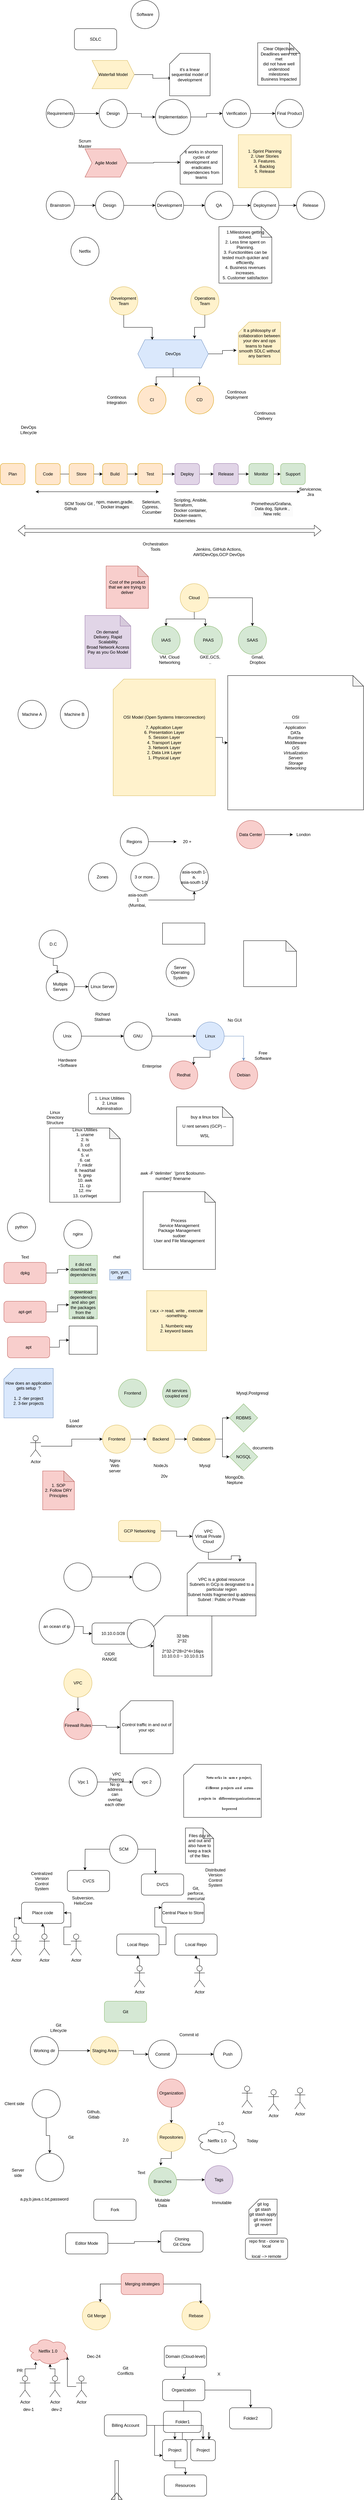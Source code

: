 <mxfile version="24.8.6">
  <diagram name="Page-1" id="V9nC6uB06fC6NqD5rrMz">
    <mxGraphModel dx="1644" dy="492" grid="1" gridSize="10" guides="1" tooltips="1" connect="1" arrows="1" fold="1" page="1" pageScale="1" pageWidth="850" pageHeight="1100" math="0" shadow="0">
      <root>
        <mxCell id="0" />
        <mxCell id="1" parent="0" />
        <mxCell id="ipwvJ3CoUn_DBF4NIo5Q-1" value="Software" style="ellipse;whiteSpace=wrap;html=1;aspect=fixed;" parent="1" vertex="1">
          <mxGeometry x="310" y="40" width="80" height="80" as="geometry" />
        </mxCell>
        <mxCell id="ipwvJ3CoUn_DBF4NIo5Q-2" value="SDLC" style="rounded=1;whiteSpace=wrap;html=1;" parent="1" vertex="1">
          <mxGeometry x="150" y="120" width="120" height="60" as="geometry" />
        </mxCell>
        <mxCell id="ipwvJ3CoUn_DBF4NIo5Q-3" value="" style="edgeStyle=orthogonalEdgeStyle;rounded=0;orthogonalLoop=1;jettySize=auto;html=1;" parent="1" source="ipwvJ3CoUn_DBF4NIo5Q-4" edge="1">
          <mxGeometry relative="1" as="geometry">
            <mxPoint x="425" y="260" as="targetPoint" />
          </mxGeometry>
        </mxCell>
        <mxCell id="ipwvJ3CoUn_DBF4NIo5Q-4" value="Waterfall Model" style="shape=step;perimeter=stepPerimeter;whiteSpace=wrap;html=1;fixedSize=1;fillColor=#fff2cc;strokeColor=#d6b656;" parent="1" vertex="1">
          <mxGeometry x="200" y="210" width="120" height="80" as="geometry" />
        </mxCell>
        <mxCell id="ipwvJ3CoUn_DBF4NIo5Q-5" value="it&#39;s a linear sequential model of development" style="shape=card;whiteSpace=wrap;html=1;" parent="1" vertex="1">
          <mxGeometry x="420" y="190" width="115" height="120" as="geometry" />
        </mxCell>
        <mxCell id="ipwvJ3CoUn_DBF4NIo5Q-11" value="" style="edgeStyle=orthogonalEdgeStyle;rounded=0;orthogonalLoop=1;jettySize=auto;html=1;" parent="1" source="ipwvJ3CoUn_DBF4NIo5Q-6" target="ipwvJ3CoUn_DBF4NIo5Q-7" edge="1">
          <mxGeometry relative="1" as="geometry" />
        </mxCell>
        <mxCell id="ipwvJ3CoUn_DBF4NIo5Q-6" value="Requirements" style="ellipse;whiteSpace=wrap;html=1;aspect=fixed;" parent="1" vertex="1">
          <mxGeometry x="70" y="320" width="80" height="80" as="geometry" />
        </mxCell>
        <mxCell id="ipwvJ3CoUn_DBF4NIo5Q-12" value="" style="edgeStyle=orthogonalEdgeStyle;rounded=0;orthogonalLoop=1;jettySize=auto;html=1;" parent="1" source="ipwvJ3CoUn_DBF4NIo5Q-7" target="ipwvJ3CoUn_DBF4NIo5Q-8" edge="1">
          <mxGeometry relative="1" as="geometry" />
        </mxCell>
        <mxCell id="ipwvJ3CoUn_DBF4NIo5Q-7" value="Design" style="ellipse;whiteSpace=wrap;html=1;aspect=fixed;" parent="1" vertex="1">
          <mxGeometry x="220" y="320" width="80" height="80" as="geometry" />
        </mxCell>
        <mxCell id="ipwvJ3CoUn_DBF4NIo5Q-13" value="" style="edgeStyle=orthogonalEdgeStyle;rounded=0;orthogonalLoop=1;jettySize=auto;html=1;" parent="1" source="ipwvJ3CoUn_DBF4NIo5Q-8" target="ipwvJ3CoUn_DBF4NIo5Q-9" edge="1">
          <mxGeometry relative="1" as="geometry" />
        </mxCell>
        <mxCell id="ipwvJ3CoUn_DBF4NIo5Q-8" value="Implementation" style="ellipse;whiteSpace=wrap;html=1;aspect=fixed;" parent="1" vertex="1">
          <mxGeometry x="380" y="320" width="100" height="100" as="geometry" />
        </mxCell>
        <mxCell id="ipwvJ3CoUn_DBF4NIo5Q-14" value="" style="edgeStyle=orthogonalEdgeStyle;rounded=0;orthogonalLoop=1;jettySize=auto;html=1;" parent="1" source="ipwvJ3CoUn_DBF4NIo5Q-9" target="ipwvJ3CoUn_DBF4NIo5Q-10" edge="1">
          <mxGeometry relative="1" as="geometry" />
        </mxCell>
        <mxCell id="ipwvJ3CoUn_DBF4NIo5Q-9" value="Verification" style="ellipse;whiteSpace=wrap;html=1;aspect=fixed;" parent="1" vertex="1">
          <mxGeometry x="570" y="320" width="80" height="80" as="geometry" />
        </mxCell>
        <mxCell id="ipwvJ3CoUn_DBF4NIo5Q-10" value="Final Product" style="ellipse;whiteSpace=wrap;html=1;aspect=fixed;" parent="1" vertex="1">
          <mxGeometry x="720" y="320" width="80" height="80" as="geometry" />
        </mxCell>
        <mxCell id="ipwvJ3CoUn_DBF4NIo5Q-15" value="Clear Objectives&lt;div&gt;Deadlines were not met&lt;/div&gt;&lt;div&gt;did not have well understood milestones&lt;/div&gt;&lt;div&gt;Business Impacted&lt;/div&gt;" style="shape=note;whiteSpace=wrap;html=1;backgroundOutline=1;darkOpacity=0.05;" parent="1" vertex="1">
          <mxGeometry x="670" y="160" width="120" height="120" as="geometry" />
        </mxCell>
        <mxCell id="ipwvJ3CoUn_DBF4NIo5Q-16" value="Agile Model" style="shape=step;perimeter=stepPerimeter;whiteSpace=wrap;html=1;fixedSize=1;fillColor=#f8cecc;strokeColor=#b85450;" parent="1" vertex="1">
          <mxGeometry x="180" y="460" width="120" height="80" as="geometry" />
        </mxCell>
        <mxCell id="ipwvJ3CoUn_DBF4NIo5Q-17" value="it works in shorter cycles of development and eradicates dependencies from teams" style="shape=card;whiteSpace=wrap;html=1;" parent="1" vertex="1">
          <mxGeometry x="450" y="450" width="120" height="110" as="geometry" />
        </mxCell>
        <mxCell id="ipwvJ3CoUn_DBF4NIo5Q-18" style="edgeStyle=orthogonalEdgeStyle;rounded=0;orthogonalLoop=1;jettySize=auto;html=1;entryX=0.006;entryY=0.439;entryDx=0;entryDy=0;entryPerimeter=0;" parent="1" source="ipwvJ3CoUn_DBF4NIo5Q-16" target="ipwvJ3CoUn_DBF4NIo5Q-17" edge="1">
          <mxGeometry relative="1" as="geometry" />
        </mxCell>
        <mxCell id="ipwvJ3CoUn_DBF4NIo5Q-25" value="" style="edgeStyle=orthogonalEdgeStyle;rounded=0;orthogonalLoop=1;jettySize=auto;html=1;" parent="1" source="ipwvJ3CoUn_DBF4NIo5Q-19" target="ipwvJ3CoUn_DBF4NIo5Q-20" edge="1">
          <mxGeometry relative="1" as="geometry" />
        </mxCell>
        <mxCell id="ipwvJ3CoUn_DBF4NIo5Q-19" value="Brainstrom" style="ellipse;whiteSpace=wrap;html=1;aspect=fixed;" parent="1" vertex="1">
          <mxGeometry x="70" y="580" width="80" height="80" as="geometry" />
        </mxCell>
        <mxCell id="ipwvJ3CoUn_DBF4NIo5Q-26" value="" style="edgeStyle=orthogonalEdgeStyle;rounded=0;orthogonalLoop=1;jettySize=auto;html=1;" parent="1" source="ipwvJ3CoUn_DBF4NIo5Q-20" target="ipwvJ3CoUn_DBF4NIo5Q-21" edge="1">
          <mxGeometry relative="1" as="geometry" />
        </mxCell>
        <mxCell id="ipwvJ3CoUn_DBF4NIo5Q-20" value="Design" style="ellipse;whiteSpace=wrap;html=1;aspect=fixed;" parent="1" vertex="1">
          <mxGeometry x="210" y="580" width="80" height="80" as="geometry" />
        </mxCell>
        <mxCell id="ipwvJ3CoUn_DBF4NIo5Q-27" value="" style="edgeStyle=orthogonalEdgeStyle;rounded=0;orthogonalLoop=1;jettySize=auto;html=1;" parent="1" source="ipwvJ3CoUn_DBF4NIo5Q-21" target="ipwvJ3CoUn_DBF4NIo5Q-22" edge="1">
          <mxGeometry relative="1" as="geometry" />
        </mxCell>
        <mxCell id="ipwvJ3CoUn_DBF4NIo5Q-21" value="Development" style="ellipse;whiteSpace=wrap;html=1;aspect=fixed;" parent="1" vertex="1">
          <mxGeometry x="380" y="580" width="80" height="80" as="geometry" />
        </mxCell>
        <mxCell id="ipwvJ3CoUn_DBF4NIo5Q-28" value="" style="edgeStyle=orthogonalEdgeStyle;rounded=0;orthogonalLoop=1;jettySize=auto;html=1;" parent="1" source="ipwvJ3CoUn_DBF4NIo5Q-22" target="ipwvJ3CoUn_DBF4NIo5Q-23" edge="1">
          <mxGeometry relative="1" as="geometry" />
        </mxCell>
        <mxCell id="ipwvJ3CoUn_DBF4NIo5Q-22" value="QA" style="ellipse;whiteSpace=wrap;html=1;aspect=fixed;" parent="1" vertex="1">
          <mxGeometry x="520" y="580" width="80" height="80" as="geometry" />
        </mxCell>
        <mxCell id="ipwvJ3CoUn_DBF4NIo5Q-29" value="" style="edgeStyle=orthogonalEdgeStyle;rounded=0;orthogonalLoop=1;jettySize=auto;html=1;" parent="1" source="ipwvJ3CoUn_DBF4NIo5Q-23" target="ipwvJ3CoUn_DBF4NIo5Q-24" edge="1">
          <mxGeometry relative="1" as="geometry" />
        </mxCell>
        <mxCell id="ipwvJ3CoUn_DBF4NIo5Q-23" value="Deployment" style="ellipse;whiteSpace=wrap;html=1;aspect=fixed;" parent="1" vertex="1">
          <mxGeometry x="650" y="580" width="80" height="80" as="geometry" />
        </mxCell>
        <mxCell id="ipwvJ3CoUn_DBF4NIo5Q-24" value="Release" style="ellipse;whiteSpace=wrap;html=1;aspect=fixed;" parent="1" vertex="1">
          <mxGeometry x="780" y="580" width="80" height="80" as="geometry" />
        </mxCell>
        <mxCell id="ipwvJ3CoUn_DBF4NIo5Q-30" value="1. Sprint Planning&lt;div&gt;2. User Stories&lt;/div&gt;&lt;div&gt;3. Features.&lt;/div&gt;&lt;div&gt;4. Backlog&lt;/div&gt;&lt;div&gt;5. Release&lt;/div&gt;" style="whiteSpace=wrap;html=1;aspect=fixed;fillColor=#fff2cc;strokeColor=#d6b656;" parent="1" vertex="1">
          <mxGeometry x="615" y="420" width="150" height="150" as="geometry" />
        </mxCell>
        <mxCell id="ipwvJ3CoUn_DBF4NIo5Q-31" value="Scrum Master" style="text;html=1;align=center;verticalAlign=middle;whiteSpace=wrap;rounded=0;" parent="1" vertex="1">
          <mxGeometry x="150" y="430" width="60" height="30" as="geometry" />
        </mxCell>
        <mxCell id="ipwvJ3CoUn_DBF4NIo5Q-32" value="Netflix" style="ellipse;whiteSpace=wrap;html=1;aspect=fixed;" parent="1" vertex="1">
          <mxGeometry x="140" y="710" width="80" height="80" as="geometry" />
        </mxCell>
        <mxCell id="ipwvJ3CoUn_DBF4NIo5Q-33" value="1.Milestones getting solved.&lt;div&gt;2. Less time spent on Planning.&lt;/div&gt;&lt;div&gt;3. Functionlities can be tested much quicker and efficiently.&lt;/div&gt;&lt;div&gt;4. Business revenues increases.&lt;/div&gt;&lt;div&gt;5. Customer satisfaction&lt;/div&gt;" style="shape=note;whiteSpace=wrap;html=1;backgroundOutline=1;darkOpacity=0.05;" parent="1" vertex="1">
          <mxGeometry x="560" y="680" width="150" height="160" as="geometry" />
        </mxCell>
        <mxCell id="ipwvJ3CoUn_DBF4NIo5Q-34" value="Development Team" style="ellipse;whiteSpace=wrap;html=1;aspect=fixed;fillColor=#fff2cc;strokeColor=#d6b656;" parent="1" vertex="1">
          <mxGeometry x="250" y="850" width="80" height="80" as="geometry" />
        </mxCell>
        <mxCell id="ipwvJ3CoUn_DBF4NIo5Q-35" value="&lt;span&gt;&lt;/span&gt;" style="text;whiteSpace=wrap;html=1;" parent="1" vertex="1">
          <mxGeometry x="490" y="850" width="30" height="20" as="geometry" />
        </mxCell>
        <mxCell id="ipwvJ3CoUn_DBF4NIo5Q-36" value="Operations&lt;div&gt;Team&lt;/div&gt;" style="ellipse;whiteSpace=wrap;html=1;aspect=fixed;fillColor=#fff2cc;strokeColor=#d6b656;" parent="1" vertex="1">
          <mxGeometry x="480" y="850" width="80" height="80" as="geometry" />
        </mxCell>
        <mxCell id="ipwvJ3CoUn_DBF4NIo5Q-49" style="edgeStyle=orthogonalEdgeStyle;rounded=0;orthogonalLoop=1;jettySize=auto;html=1;" parent="1" source="ipwvJ3CoUn_DBF4NIo5Q-37" edge="1">
          <mxGeometry relative="1" as="geometry">
            <mxPoint x="610" y="1030" as="targetPoint" />
          </mxGeometry>
        </mxCell>
        <mxCell id="ipwvJ3CoUn_DBF4NIo5Q-53" style="edgeStyle=orthogonalEdgeStyle;rounded=0;orthogonalLoop=1;jettySize=auto;html=1;" parent="1" source="ipwvJ3CoUn_DBF4NIo5Q-37" target="ipwvJ3CoUn_DBF4NIo5Q-51" edge="1">
          <mxGeometry relative="1" as="geometry" />
        </mxCell>
        <mxCell id="ipwvJ3CoUn_DBF4NIo5Q-37" value="DevOps" style="shape=hexagon;perimeter=hexagonPerimeter2;whiteSpace=wrap;html=1;fixedSize=1;fillColor=#dae8fc;strokeColor=#6c8ebf;" parent="1" vertex="1">
          <mxGeometry x="330" y="1000" width="200" height="80" as="geometry" />
        </mxCell>
        <mxCell id="ipwvJ3CoUn_DBF4NIo5Q-46" style="edgeStyle=orthogonalEdgeStyle;rounded=0;orthogonalLoop=1;jettySize=auto;html=1;entryX=0.804;entryY=-0.039;entryDx=0;entryDy=0;entryPerimeter=0;" parent="1" source="ipwvJ3CoUn_DBF4NIo5Q-36" target="ipwvJ3CoUn_DBF4NIo5Q-37" edge="1">
          <mxGeometry relative="1" as="geometry" />
        </mxCell>
        <mxCell id="ipwvJ3CoUn_DBF4NIo5Q-47" style="edgeStyle=orthogonalEdgeStyle;rounded=0;orthogonalLoop=1;jettySize=auto;html=1;entryX=0.204;entryY=0.007;entryDx=0;entryDy=0;entryPerimeter=0;" parent="1" source="ipwvJ3CoUn_DBF4NIo5Q-34" target="ipwvJ3CoUn_DBF4NIo5Q-37" edge="1">
          <mxGeometry relative="1" as="geometry" />
        </mxCell>
        <mxCell id="ipwvJ3CoUn_DBF4NIo5Q-48" value="It a philosophy of collaboration between your dev and ops teams to have&amp;nbsp; smooth SDLC without any barriers" style="shape=card;whiteSpace=wrap;html=1;fillColor=#fff2cc;strokeColor=#d6b656;" parent="1" vertex="1">
          <mxGeometry x="615" y="950" width="120" height="120" as="geometry" />
        </mxCell>
        <mxCell id="ipwvJ3CoUn_DBF4NIo5Q-50" value="CI" style="ellipse;whiteSpace=wrap;html=1;aspect=fixed;fillColor=#ffe6cc;strokeColor=#d79b00;" parent="1" vertex="1">
          <mxGeometry x="330" y="1130" width="80" height="80" as="geometry" />
        </mxCell>
        <mxCell id="ipwvJ3CoUn_DBF4NIo5Q-51" value="CD" style="ellipse;whiteSpace=wrap;html=1;aspect=fixed;fillColor=#ffe6cc;strokeColor=#d79b00;" parent="1" vertex="1">
          <mxGeometry x="465" y="1130" width="80" height="80" as="geometry" />
        </mxCell>
        <mxCell id="ipwvJ3CoUn_DBF4NIo5Q-52" style="edgeStyle=orthogonalEdgeStyle;rounded=0;orthogonalLoop=1;jettySize=auto;html=1;entryX=0.649;entryY=0.021;entryDx=0;entryDy=0;entryPerimeter=0;" parent="1" source="ipwvJ3CoUn_DBF4NIo5Q-37" target="ipwvJ3CoUn_DBF4NIo5Q-50" edge="1">
          <mxGeometry relative="1" as="geometry" />
        </mxCell>
        <mxCell id="ipwvJ3CoUn_DBF4NIo5Q-54" value="Continous Integration" style="text;html=1;align=center;verticalAlign=middle;whiteSpace=wrap;rounded=0;" parent="1" vertex="1">
          <mxGeometry x="240" y="1155" width="60" height="30" as="geometry" />
        </mxCell>
        <mxCell id="ipwvJ3CoUn_DBF4NIo5Q-55" value="Continous Deployment" style="text;html=1;align=center;verticalAlign=middle;whiteSpace=wrap;rounded=0;" parent="1" vertex="1">
          <mxGeometry x="580" y="1140" width="60" height="30" as="geometry" />
        </mxCell>
        <mxCell id="ipwvJ3CoUn_DBF4NIo5Q-56" value="DevOps Lifecycle" style="text;html=1;align=center;verticalAlign=middle;whiteSpace=wrap;rounded=0;" parent="1" vertex="1">
          <mxGeometry x="-10" y="1240" width="60" height="30" as="geometry" />
        </mxCell>
        <mxCell id="ipwvJ3CoUn_DBF4NIo5Q-57" value="Plan" style="rounded=1;whiteSpace=wrap;html=1;fillColor=#ffe6cc;strokeColor=#d79b00;" parent="1" vertex="1">
          <mxGeometry x="-60" y="1350" width="70" height="60" as="geometry" />
        </mxCell>
        <mxCell id="ipwvJ3CoUn_DBF4NIo5Q-58" value="" style="edgeStyle=orthogonalEdgeStyle;rounded=0;orthogonalLoop=1;jettySize=auto;html=1;" parent="1" source="ipwvJ3CoUn_DBF4NIo5Q-59" target="ipwvJ3CoUn_DBF4NIo5Q-67" edge="1">
          <mxGeometry relative="1" as="geometry" />
        </mxCell>
        <mxCell id="ipwvJ3CoUn_DBF4NIo5Q-59" value="Code" style="rounded=1;whiteSpace=wrap;html=1;fillColor=#ffe6cc;strokeColor=#d79b00;" parent="1" vertex="1">
          <mxGeometry x="40" y="1350" width="70" height="60" as="geometry" />
        </mxCell>
        <mxCell id="ipwvJ3CoUn_DBF4NIo5Q-60" value="" style="edgeStyle=orthogonalEdgeStyle;rounded=0;orthogonalLoop=1;jettySize=auto;html=1;" parent="1" source="ipwvJ3CoUn_DBF4NIo5Q-61" target="ipwvJ3CoUn_DBF4NIo5Q-67" edge="1">
          <mxGeometry relative="1" as="geometry" />
        </mxCell>
        <mxCell id="ipwvJ3CoUn_DBF4NIo5Q-61" value="Store" style="rounded=1;whiteSpace=wrap;html=1;fillColor=#ffe6cc;strokeColor=#d79b00;" parent="1" vertex="1">
          <mxGeometry x="135" y="1350" width="70" height="60" as="geometry" />
        </mxCell>
        <mxCell id="ipwvJ3CoUn_DBF4NIo5Q-62" value="" style="edgeStyle=orthogonalEdgeStyle;rounded=0;orthogonalLoop=1;jettySize=auto;html=1;" parent="1" source="ipwvJ3CoUn_DBF4NIo5Q-63" target="ipwvJ3CoUn_DBF4NIo5Q-71" edge="1">
          <mxGeometry relative="1" as="geometry" />
        </mxCell>
        <mxCell id="ipwvJ3CoUn_DBF4NIo5Q-63" value="Release" style="rounded=1;whiteSpace=wrap;html=1;fillColor=#e1d5e7;strokeColor=#9673a6;" parent="1" vertex="1">
          <mxGeometry x="545" y="1350" width="70" height="60" as="geometry" />
        </mxCell>
        <mxCell id="ipwvJ3CoUn_DBF4NIo5Q-64" value="" style="edgeStyle=orthogonalEdgeStyle;rounded=0;orthogonalLoop=1;jettySize=auto;html=1;" parent="1" source="ipwvJ3CoUn_DBF4NIo5Q-65" target="ipwvJ3CoUn_DBF4NIo5Q-63" edge="1">
          <mxGeometry relative="1" as="geometry" />
        </mxCell>
        <mxCell id="ipwvJ3CoUn_DBF4NIo5Q-65" value="Deploy" style="rounded=1;whiteSpace=wrap;html=1;fillColor=#e1d5e7;strokeColor=#9673a6;" parent="1" vertex="1">
          <mxGeometry x="435" y="1350" width="70" height="60" as="geometry" />
        </mxCell>
        <mxCell id="ipwvJ3CoUn_DBF4NIo5Q-66" value="" style="edgeStyle=orthogonalEdgeStyle;rounded=0;orthogonalLoop=1;jettySize=auto;html=1;" parent="1" source="ipwvJ3CoUn_DBF4NIo5Q-67" target="ipwvJ3CoUn_DBF4NIo5Q-69" edge="1">
          <mxGeometry relative="1" as="geometry" />
        </mxCell>
        <mxCell id="ipwvJ3CoUn_DBF4NIo5Q-67" value="Build" style="rounded=1;whiteSpace=wrap;html=1;fillColor=#ffe6cc;strokeColor=#d79b00;" parent="1" vertex="1">
          <mxGeometry x="230" y="1350" width="70" height="60" as="geometry" />
        </mxCell>
        <mxCell id="ipwvJ3CoUn_DBF4NIo5Q-68" value="" style="edgeStyle=orthogonalEdgeStyle;rounded=0;orthogonalLoop=1;jettySize=auto;html=1;" parent="1" source="ipwvJ3CoUn_DBF4NIo5Q-69" target="ipwvJ3CoUn_DBF4NIo5Q-65" edge="1">
          <mxGeometry relative="1" as="geometry" />
        </mxCell>
        <mxCell id="ipwvJ3CoUn_DBF4NIo5Q-69" value="Test" style="rounded=1;whiteSpace=wrap;html=1;fillColor=#ffe6cc;strokeColor=#d79b00;" parent="1" vertex="1">
          <mxGeometry x="330" y="1350" width="70" height="60" as="geometry" />
        </mxCell>
        <mxCell id="ipwvJ3CoUn_DBF4NIo5Q-70" value="" style="edgeStyle=orthogonalEdgeStyle;rounded=0;orthogonalLoop=1;jettySize=auto;html=1;" parent="1" source="ipwvJ3CoUn_DBF4NIo5Q-71" target="ipwvJ3CoUn_DBF4NIo5Q-72" edge="1">
          <mxGeometry relative="1" as="geometry" />
        </mxCell>
        <mxCell id="ipwvJ3CoUn_DBF4NIo5Q-71" value="Monitor" style="rounded=1;whiteSpace=wrap;html=1;fillColor=#d5e8d4;strokeColor=#82b366;" parent="1" vertex="1">
          <mxGeometry x="645" y="1350" width="70" height="60" as="geometry" />
        </mxCell>
        <mxCell id="ipwvJ3CoUn_DBF4NIo5Q-72" value="Support" style="rounded=1;whiteSpace=wrap;html=1;fillColor=#d5e8d4;strokeColor=#82b366;" parent="1" vertex="1">
          <mxGeometry x="735" y="1350" width="70" height="60" as="geometry" />
        </mxCell>
        <mxCell id="ipwvJ3CoUn_DBF4NIo5Q-73" value="" style="endArrow=classic;startArrow=classic;html=1;rounded=0;" parent="1" edge="1">
          <mxGeometry width="50" height="50" relative="1" as="geometry">
            <mxPoint x="40" y="1430" as="sourcePoint" />
            <mxPoint x="390" y="1430" as="targetPoint" />
          </mxGeometry>
        </mxCell>
        <mxCell id="ipwvJ3CoUn_DBF4NIo5Q-74" value="" style="endArrow=classic;html=1;rounded=0;entryX=0;entryY=0.5;entryDx=0;entryDy=0;" parent="1" target="ipwvJ3CoUn_DBF4NIo5Q-79" edge="1">
          <mxGeometry width="50" height="50" relative="1" as="geometry">
            <mxPoint x="440" y="1430" as="sourcePoint" />
            <mxPoint x="620" y="1430" as="targetPoint" />
          </mxGeometry>
        </mxCell>
        <mxCell id="ipwvJ3CoUn_DBF4NIo5Q-75" value="&lt;span style=&quot;color: rgb(0, 0, 0); font-family: Helvetica; font-size: 12px; font-style: normal; font-variant-ligatures: normal; font-variant-caps: normal; font-weight: 400; letter-spacing: normal; orphans: 2; text-align: center; text-indent: 0px; text-transform: none; widows: 2; word-spacing: 0px; -webkit-text-stroke-width: 0px; white-space: normal; background-color: rgb(251, 251, 251); text-decoration-thickness: initial; text-decoration-style: initial; text-decoration-color: initial; display: inline !important; float: none;&quot;&gt;SCM Tools/ Git , Github&lt;/span&gt;" style="text;whiteSpace=wrap;html=1;" parent="1" vertex="1">
          <mxGeometry x="120" y="1450" width="100" height="40" as="geometry" />
        </mxCell>
        <mxCell id="ipwvJ3CoUn_DBF4NIo5Q-76" value="&lt;span style=&quot;color: rgb(0, 0, 0); font-family: Helvetica; font-size: 12px; font-style: normal; font-variant-ligatures: normal; font-variant-caps: normal; font-weight: 400; letter-spacing: normal; orphans: 2; text-align: center; text-indent: 0px; text-transform: none; widows: 2; word-spacing: 0px; -webkit-text-stroke-width: 0px; white-space: normal; background-color: rgb(251, 251, 251); text-decoration-thickness: initial; text-decoration-style: initial; text-decoration-color: initial; display: inline !important; float: none;&quot;&gt;npm, maven,gradle,&lt;/span&gt;&lt;div style=&quot;forced-color-adjust: none; color: rgb(0, 0, 0); font-family: Helvetica; font-size: 12px; font-style: normal; font-variant-ligatures: normal; font-variant-caps: normal; font-weight: 400; letter-spacing: normal; orphans: 2; text-align: center; text-indent: 0px; text-transform: none; widows: 2; word-spacing: 0px; -webkit-text-stroke-width: 0px; white-space: normal; background-color: rgb(251, 251, 251); text-decoration-thickness: initial; text-decoration-style: initial; text-decoration-color: initial;&quot;&gt;Docker images&lt;/div&gt;" style="text;whiteSpace=wrap;html=1;" parent="1" vertex="1">
          <mxGeometry x="210" y="1445" width="140" height="50" as="geometry" />
        </mxCell>
        <mxCell id="ipwvJ3CoUn_DBF4NIo5Q-77" value="&lt;span style=&quot;color: rgb(0, 0, 0); font-family: Helvetica; font-size: 12px; font-style: normal; font-variant-ligatures: normal; font-variant-caps: normal; font-weight: 400; letter-spacing: normal; orphans: 2; text-align: center; text-indent: 0px; text-transform: none; widows: 2; word-spacing: 0px; -webkit-text-stroke-width: 0px; white-space: normal; background-color: rgb(251, 251, 251); text-decoration-thickness: initial; text-decoration-style: initial; text-decoration-color: initial; display: inline !important; float: none;&quot;&gt;Selenium, Cypress, Cucumber&lt;/span&gt;" style="text;whiteSpace=wrap;html=1;" parent="1" vertex="1">
          <mxGeometry x="340" y="1445" width="80" height="50" as="geometry" />
        </mxCell>
        <mxCell id="ipwvJ3CoUn_DBF4NIo5Q-78" value="&lt;span style=&quot;color: rgb(0, 0, 0); font-family: Helvetica; font-size: 12px; font-style: normal; font-variant-ligatures: normal; font-variant-caps: normal; font-weight: 400; letter-spacing: normal; orphans: 2; text-align: center; text-indent: 0px; text-transform: none; widows: 2; word-spacing: 0px; -webkit-text-stroke-width: 0px; white-space: normal; background-color: rgb(251, 251, 251); text-decoration-thickness: initial; text-decoration-style: initial; text-decoration-color: initial; display: inline !important; float: none;&quot;&gt;Prometheus/Grafana,&lt;/span&gt;&lt;div style=&quot;forced-color-adjust: none; color: rgb(0, 0, 0); font-family: Helvetica; font-size: 12px; font-style: normal; font-variant-ligatures: normal; font-variant-caps: normal; font-weight: 400; letter-spacing: normal; orphans: 2; text-align: center; text-indent: 0px; text-transform: none; widows: 2; word-spacing: 0px; -webkit-text-stroke-width: 0px; white-space: normal; background-color: rgb(251, 251, 251); text-decoration-thickness: initial; text-decoration-style: initial; text-decoration-color: initial;&quot;&gt;Data dog, Splunk , New relic&lt;/div&gt;" style="text;whiteSpace=wrap;html=1;" parent="1" vertex="1">
          <mxGeometry x="650" y="1450" width="120" height="60" as="geometry" />
        </mxCell>
        <mxCell id="ipwvJ3CoUn_DBF4NIo5Q-79" value="Servicenow, Jira" style="text;html=1;align=center;verticalAlign=middle;whiteSpace=wrap;rounded=0;" parent="1" vertex="1">
          <mxGeometry x="790" y="1415" width="60" height="30" as="geometry" />
        </mxCell>
        <mxCell id="ipwvJ3CoUn_DBF4NIo5Q-80" value="&lt;span style=&quot;color: rgb(0, 0, 0); font-family: Helvetica; font-size: 12px; font-style: normal; font-variant-ligatures: normal; font-variant-caps: normal; font-weight: 400; letter-spacing: normal; orphans: 2; text-align: center; text-indent: 0px; text-transform: none; widows: 2; word-spacing: 0px; -webkit-text-stroke-width: 0px; white-space: normal; background-color: rgb(251, 251, 251); text-decoration-thickness: initial; text-decoration-style: initial; text-decoration-color: initial; display: inline !important; float: none;&quot;&gt;Scripting, Ansible, Terraform,&lt;/span&gt;&lt;br style=&quot;forced-color-adjust: none; color: rgb(0, 0, 0); font-family: Helvetica; font-size: 12px; font-style: normal; font-variant-ligatures: normal; font-variant-caps: normal; font-weight: 400; letter-spacing: normal; orphans: 2; text-align: center; text-indent: 0px; text-transform: none; widows: 2; word-spacing: 0px; -webkit-text-stroke-width: 0px; white-space: normal; background-color: rgb(251, 251, 251); text-decoration-thickness: initial; text-decoration-style: initial; text-decoration-color: initial;&quot;&gt;&lt;span style=&quot;color: rgb(0, 0, 0); font-family: Helvetica; font-size: 12px; font-style: normal; font-variant-ligatures: normal; font-variant-caps: normal; font-weight: 400; letter-spacing: normal; orphans: 2; text-align: center; text-indent: 0px; text-transform: none; widows: 2; word-spacing: 0px; -webkit-text-stroke-width: 0px; white-space: normal; background-color: rgb(251, 251, 251); text-decoration-thickness: initial; text-decoration-style: initial; text-decoration-color: initial; display: inline !important; float: none;&quot;&gt;Docker container, Docker-swarm, Kubernetes&lt;/span&gt;" style="text;whiteSpace=wrap;html=1;" parent="1" vertex="1">
          <mxGeometry x="430" y="1440" width="120" height="80" as="geometry" />
        </mxCell>
        <mxCell id="ipwvJ3CoUn_DBF4NIo5Q-81" value="Orchestration Tools" style="text;html=1;align=center;verticalAlign=middle;whiteSpace=wrap;rounded=0;" parent="1" vertex="1">
          <mxGeometry x="350" y="1570" width="60" height="30" as="geometry" />
        </mxCell>
        <mxCell id="ipwvJ3CoUn_DBF4NIo5Q-82" value="" style="shape=flexArrow;endArrow=classic;startArrow=classic;html=1;rounded=0;" parent="1" edge="1">
          <mxGeometry width="100" height="100" relative="1" as="geometry">
            <mxPoint x="-10" y="1540" as="sourcePoint" />
            <mxPoint x="850" y="1540" as="targetPoint" />
          </mxGeometry>
        </mxCell>
        <mxCell id="ipwvJ3CoUn_DBF4NIo5Q-83" value="Jenkins, GitHub Actions, AWSDevOps,GCP DevOps" style="text;html=1;align=center;verticalAlign=middle;whiteSpace=wrap;rounded=0;" parent="1" vertex="1">
          <mxGeometry x="480" y="1580" width="160" height="40" as="geometry" />
        </mxCell>
        <mxCell id="ipwvJ3CoUn_DBF4NIo5Q-84" value="Continuous Delivery" style="text;html=1;align=center;verticalAlign=middle;whiteSpace=wrap;rounded=0;" parent="1" vertex="1">
          <mxGeometry x="660" y="1200" width="60" height="30" as="geometry" />
        </mxCell>
        <mxCell id="ipwvJ3CoUn_DBF4NIo5Q-85" value="Cost of the product that we are trying to deliver" style="shape=note;whiteSpace=wrap;html=1;backgroundOutline=1;darkOpacity=0.05;fillColor=#f8cecc;strokeColor=#b85450;" parent="1" vertex="1">
          <mxGeometry x="240" y="1640" width="120" height="120" as="geometry" />
        </mxCell>
        <mxCell id="ipwvJ3CoUn_DBF4NIo5Q-92" style="edgeStyle=orthogonalEdgeStyle;rounded=0;orthogonalLoop=1;jettySize=auto;html=1;entryX=0.5;entryY=0;entryDx=0;entryDy=0;" parent="1" source="ipwvJ3CoUn_DBF4NIo5Q-86" target="ipwvJ3CoUn_DBF4NIo5Q-89" edge="1">
          <mxGeometry relative="1" as="geometry" />
        </mxCell>
        <mxCell id="ipwvJ3CoUn_DBF4NIo5Q-94" style="edgeStyle=orthogonalEdgeStyle;rounded=0;orthogonalLoop=1;jettySize=auto;html=1;entryX=0.5;entryY=0;entryDx=0;entryDy=0;" parent="1" source="ipwvJ3CoUn_DBF4NIo5Q-86" target="ipwvJ3CoUn_DBF4NIo5Q-91" edge="1">
          <mxGeometry relative="1" as="geometry" />
        </mxCell>
        <mxCell id="ipwvJ3CoUn_DBF4NIo5Q-86" value="Cloud" style="ellipse;whiteSpace=wrap;html=1;aspect=fixed;fillColor=#fff2cc;strokeColor=#d6b656;" parent="1" vertex="1">
          <mxGeometry x="450" y="1690" width="80" height="80" as="geometry" />
        </mxCell>
        <mxCell id="ipwvJ3CoUn_DBF4NIo5Q-88" value="On demand&amp;nbsp;&lt;div&gt;Delivery. Rapid&lt;/div&gt;&lt;div&gt;&amp;nbsp;Scalability.&lt;br style=&quot;border-color: var(--border-color);&quot;&gt;Broad Network Access&lt;/div&gt;&lt;div&gt;Pay as you Go Model&lt;/div&gt;" style="shape=note;whiteSpace=wrap;html=1;backgroundOutline=1;darkOpacity=0.05;fillColor=#e1d5e7;strokeColor=#9673a6;" parent="1" vertex="1">
          <mxGeometry x="180" y="1780" width="130" height="150" as="geometry" />
        </mxCell>
        <mxCell id="ipwvJ3CoUn_DBF4NIo5Q-89" value="IAAS" style="ellipse;whiteSpace=wrap;html=1;aspect=fixed;fillColor=#d5e8d4;strokeColor=#82b366;" parent="1" vertex="1">
          <mxGeometry x="370" y="1810" width="80" height="80" as="geometry" />
        </mxCell>
        <mxCell id="ipwvJ3CoUn_DBF4NIo5Q-90" value="PAAS" style="ellipse;whiteSpace=wrap;html=1;aspect=fixed;fillColor=#d5e8d4;strokeColor=#82b366;" parent="1" vertex="1">
          <mxGeometry x="490" y="1810" width="80" height="80" as="geometry" />
        </mxCell>
        <mxCell id="ipwvJ3CoUn_DBF4NIo5Q-91" value="SAAS" style="ellipse;whiteSpace=wrap;html=1;aspect=fixed;fillColor=#d5e8d4;strokeColor=#82b366;" parent="1" vertex="1">
          <mxGeometry x="615" y="1810" width="80" height="80" as="geometry" />
        </mxCell>
        <mxCell id="ipwvJ3CoUn_DBF4NIo5Q-93" style="edgeStyle=orthogonalEdgeStyle;rounded=0;orthogonalLoop=1;jettySize=auto;html=1;entryX=0.394;entryY=0.012;entryDx=0;entryDy=0;entryPerimeter=0;" parent="1" source="ipwvJ3CoUn_DBF4NIo5Q-86" target="ipwvJ3CoUn_DBF4NIo5Q-90" edge="1">
          <mxGeometry relative="1" as="geometry" />
        </mxCell>
        <mxCell id="ipwvJ3CoUn_DBF4NIo5Q-99" value="" style="edgeStyle=orthogonalEdgeStyle;rounded=0;orthogonalLoop=1;jettySize=auto;html=1;" parent="1" source="ipwvJ3CoUn_DBF4NIo5Q-95" target="ipwvJ3CoUn_DBF4NIo5Q-98" edge="1">
          <mxGeometry relative="1" as="geometry" />
        </mxCell>
        <mxCell id="ipwvJ3CoUn_DBF4NIo5Q-95" value="OSI Model (Open Systems Interconnection)&lt;div&gt;&lt;br&gt;&lt;div&gt;7. Application Layer&lt;br&gt;&lt;div&gt;6. Presentation Layer&lt;/div&gt;&lt;div&gt;5. Session Layer&lt;/div&gt;&lt;div&gt;4. Transport Layer&lt;/div&gt;&lt;div&gt;3. Network Layer&lt;/div&gt;&lt;div&gt;2. Data Link Layer&lt;/div&gt;&lt;div&gt;1. Physical Layer&lt;/div&gt;&lt;/div&gt;&lt;/div&gt;" style="shape=card;whiteSpace=wrap;html=1;fillColor=#fff2cc;strokeColor=#d6b656;" parent="1" vertex="1">
          <mxGeometry x="260" y="1960" width="290" height="330" as="geometry" />
        </mxCell>
        <mxCell id="ipwvJ3CoUn_DBF4NIo5Q-96" value="Machine A" style="ellipse;whiteSpace=wrap;html=1;aspect=fixed;" parent="1" vertex="1">
          <mxGeometry x="-10" y="2020" width="80" height="80" as="geometry" />
        </mxCell>
        <mxCell id="ipwvJ3CoUn_DBF4NIo5Q-97" value="Machine B" style="ellipse;whiteSpace=wrap;html=1;aspect=fixed;" parent="1" vertex="1">
          <mxGeometry x="110" y="2020" width="80" height="80" as="geometry" />
        </mxCell>
        <mxCell id="ipwvJ3CoUn_DBF4NIo5Q-98" value="OSI&lt;br&gt;------------------&lt;br&gt;Application&lt;br style=&quot;border-color: var(--border-color);&quot;&gt;DATa&lt;br style=&quot;border-color: var(--border-color);&quot;&gt;Runtime&lt;br style=&quot;border-color: var(--border-color);&quot;&gt;Middleware&lt;br style=&quot;border-color: var(--border-color);&quot;&gt;&lt;i&gt;O/S&lt;br style=&quot;border-color: var(--border-color);&quot;&gt;Virtualization&lt;br style=&quot;border-color: var(--border-color);&quot;&gt;Servers&lt;br style=&quot;border-color: var(--border-color);&quot;&gt;Storage&lt;br style=&quot;border-color: var(--border-color);&quot;&gt;Networking&lt;/i&gt;" style="shape=note;whiteSpace=wrap;html=1;backgroundOutline=1;darkOpacity=0.05;" parent="1" vertex="1">
          <mxGeometry x="585" y="1950" width="385" height="380" as="geometry" />
        </mxCell>
        <mxCell id="ipwvJ3CoUn_DBF4NIo5Q-100" value="VM, Cloud Networking" style="text;html=1;align=center;verticalAlign=middle;whiteSpace=wrap;rounded=0;" parent="1" vertex="1">
          <mxGeometry x="390" y="1890" width="60" height="30" as="geometry" />
        </mxCell>
        <mxCell id="ipwvJ3CoUn_DBF4NIo5Q-101" value="GKE,GCS, .." style="text;html=1;align=center;verticalAlign=middle;whiteSpace=wrap;rounded=0;" parent="1" vertex="1">
          <mxGeometry x="505" y="1890" width="60" height="30" as="geometry" />
        </mxCell>
        <mxCell id="ipwvJ3CoUn_DBF4NIo5Q-102" value="Gmail, Dropbox" style="text;html=1;align=center;verticalAlign=middle;whiteSpace=wrap;rounded=0;" parent="1" vertex="1">
          <mxGeometry x="640" y="1890" width="60" height="30" as="geometry" />
        </mxCell>
        <mxCell id="ipwvJ3CoUn_DBF4NIo5Q-103" value="Regions" style="ellipse;whiteSpace=wrap;html=1;aspect=fixed;" parent="1" vertex="1">
          <mxGeometry x="280" y="2380" width="80" height="80" as="geometry" />
        </mxCell>
        <mxCell id="ipwvJ3CoUn_DBF4NIo5Q-104" value="Data Center" style="ellipse;whiteSpace=wrap;html=1;aspect=fixed;fillColor=#f8cecc;strokeColor=#b85450;" parent="1" vertex="1">
          <mxGeometry x="610" y="2360" width="80" height="80" as="geometry" />
        </mxCell>
        <mxCell id="ipwvJ3CoUn_DBF4NIo5Q-105" value="London" style="text;html=1;align=center;verticalAlign=middle;whiteSpace=wrap;rounded=0;" parent="1" vertex="1">
          <mxGeometry x="770" y="2385" width="60" height="30" as="geometry" />
        </mxCell>
        <mxCell id="ipwvJ3CoUn_DBF4NIo5Q-106" value="" style="edgeStyle=orthogonalEdgeStyle;rounded=0;orthogonalLoop=1;jettySize=auto;html=1;" parent="1" source="ipwvJ3CoUn_DBF4NIo5Q-104" target="ipwvJ3CoUn_DBF4NIo5Q-105" edge="1">
          <mxGeometry relative="1" as="geometry" />
        </mxCell>
        <mxCell id="ipwvJ3CoUn_DBF4NIo5Q-107" value="Zones" style="ellipse;whiteSpace=wrap;html=1;aspect=fixed;" parent="1" vertex="1">
          <mxGeometry x="190" y="2480" width="80" height="80" as="geometry" />
        </mxCell>
        <mxCell id="ipwvJ3CoUn_DBF4NIo5Q-108" value="3 or more.." style="ellipse;whiteSpace=wrap;html=1;aspect=fixed;" parent="1" vertex="1">
          <mxGeometry x="310" y="2480" width="80" height="80" as="geometry" />
        </mxCell>
        <mxCell id="ipwvJ3CoUn_DBF4NIo5Q-109" value="asia-south 1-a,&lt;div&gt;asia-south 1-b&lt;br&gt;&lt;/div&gt;" style="ellipse;whiteSpace=wrap;html=1;aspect=fixed;" parent="1" vertex="1">
          <mxGeometry x="450" y="2480" width="80" height="80" as="geometry" />
        </mxCell>
        <mxCell id="ipwvJ3CoUn_DBF4NIo5Q-110" value="20 +" style="text;html=1;align=center;verticalAlign=middle;whiteSpace=wrap;rounded=0;" parent="1" vertex="1">
          <mxGeometry x="440" y="2405" width="60" height="30" as="geometry" />
        </mxCell>
        <mxCell id="ipwvJ3CoUn_DBF4NIo5Q-111" value="" style="edgeStyle=orthogonalEdgeStyle;rounded=0;orthogonalLoop=1;jettySize=auto;html=1;" parent="1" source="ipwvJ3CoUn_DBF4NIo5Q-103" target="ipwvJ3CoUn_DBF4NIo5Q-110" edge="1">
          <mxGeometry relative="1" as="geometry" />
        </mxCell>
        <mxCell id="ipwvJ3CoUn_DBF4NIo5Q-113" value="" style="edgeStyle=orthogonalEdgeStyle;rounded=0;orthogonalLoop=1;jettySize=auto;html=1;" parent="1" source="ipwvJ3CoUn_DBF4NIo5Q-112" target="ipwvJ3CoUn_DBF4NIo5Q-109" edge="1">
          <mxGeometry relative="1" as="geometry" />
        </mxCell>
        <mxCell id="ipwvJ3CoUn_DBF4NIo5Q-112" value="asia-south 1 (Mumbai,&amp;nbsp;" style="text;html=1;align=center;verticalAlign=middle;whiteSpace=wrap;rounded=0;" parent="1" vertex="1">
          <mxGeometry x="300" y="2570" width="60" height="30" as="geometry" />
        </mxCell>
        <mxCell id="ipwvJ3CoUn_DBF4NIo5Q-114" value="" style="rounded=0;whiteSpace=wrap;html=1;" parent="1" vertex="1">
          <mxGeometry x="400" y="2650" width="120" height="60" as="geometry" />
        </mxCell>
        <mxCell id="Ti9B5b8_W2HGojVyjWQd-1" value="Server Operating System" style="ellipse;whiteSpace=wrap;html=1;aspect=fixed;" parent="1" vertex="1">
          <mxGeometry x="410" y="2750" width="80" height="80" as="geometry" />
        </mxCell>
        <mxCell id="Ti9B5b8_W2HGojVyjWQd-2" value="D.C" style="ellipse;whiteSpace=wrap;html=1;aspect=fixed;" parent="1" vertex="1">
          <mxGeometry x="50" y="2670" width="80" height="80" as="geometry" />
        </mxCell>
        <mxCell id="Ti9B5b8_W2HGojVyjWQd-6" value="" style="edgeStyle=orthogonalEdgeStyle;rounded=0;orthogonalLoop=1;jettySize=auto;html=1;" parent="1" source="Ti9B5b8_W2HGojVyjWQd-3" target="Ti9B5b8_W2HGojVyjWQd-5" edge="1">
          <mxGeometry relative="1" as="geometry" />
        </mxCell>
        <mxCell id="Ti9B5b8_W2HGojVyjWQd-3" value="Multiple Servers" style="ellipse;whiteSpace=wrap;html=1;aspect=fixed;" parent="1" vertex="1">
          <mxGeometry x="70" y="2790" width="80" height="80" as="geometry" />
        </mxCell>
        <mxCell id="Ti9B5b8_W2HGojVyjWQd-4" style="edgeStyle=orthogonalEdgeStyle;rounded=0;orthogonalLoop=1;jettySize=auto;html=1;entryX=0.392;entryY=0.033;entryDx=0;entryDy=0;entryPerimeter=0;" parent="1" source="Ti9B5b8_W2HGojVyjWQd-2" target="Ti9B5b8_W2HGojVyjWQd-3" edge="1">
          <mxGeometry relative="1" as="geometry" />
        </mxCell>
        <mxCell id="Ti9B5b8_W2HGojVyjWQd-5" value="Linux Server" style="ellipse;whiteSpace=wrap;html=1;aspect=fixed;" parent="1" vertex="1">
          <mxGeometry x="190" y="2790" width="80" height="80" as="geometry" />
        </mxCell>
        <mxCell id="Ti9B5b8_W2HGojVyjWQd-7" value="" style="shape=note;whiteSpace=wrap;html=1;backgroundOutline=1;darkOpacity=0.05;" parent="1" vertex="1">
          <mxGeometry x="630" y="2700" width="150" height="130" as="geometry" />
        </mxCell>
        <mxCell id="-VsUDjIb2jCtIlllSRRL-6" style="edgeStyle=orthogonalEdgeStyle;rounded=0;orthogonalLoop=1;jettySize=auto;html=1;entryX=0;entryY=0.5;entryDx=0;entryDy=0;" parent="1" source="-VsUDjIb2jCtIlllSRRL-1" target="-VsUDjIb2jCtIlllSRRL-2" edge="1">
          <mxGeometry relative="1" as="geometry" />
        </mxCell>
        <mxCell id="-VsUDjIb2jCtIlllSRRL-1" value="Unix" style="ellipse;whiteSpace=wrap;html=1;aspect=fixed;" parent="1" vertex="1">
          <mxGeometry x="90" y="2930" width="80" height="80" as="geometry" />
        </mxCell>
        <mxCell id="-VsUDjIb2jCtIlllSRRL-7" style="edgeStyle=orthogonalEdgeStyle;rounded=0;orthogonalLoop=1;jettySize=auto;html=1;entryX=0;entryY=0.5;entryDx=0;entryDy=0;" parent="1" source="-VsUDjIb2jCtIlllSRRL-2" target="-VsUDjIb2jCtIlllSRRL-3" edge="1">
          <mxGeometry relative="1" as="geometry" />
        </mxCell>
        <mxCell id="-VsUDjIb2jCtIlllSRRL-2" value="GNU" style="ellipse;whiteSpace=wrap;html=1;aspect=fixed;" parent="1" vertex="1">
          <mxGeometry x="290" y="2930" width="80" height="80" as="geometry" />
        </mxCell>
        <mxCell id="-VsUDjIb2jCtIlllSRRL-11" style="edgeStyle=orthogonalEdgeStyle;rounded=0;orthogonalLoop=1;jettySize=auto;html=1;entryX=1;entryY=0;entryDx=0;entryDy=0;" parent="1" source="-VsUDjIb2jCtIlllSRRL-3" target="-VsUDjIb2jCtIlllSRRL-9" edge="1">
          <mxGeometry relative="1" as="geometry" />
        </mxCell>
        <mxCell id="-VsUDjIb2jCtIlllSRRL-13" style="edgeStyle=orthogonalEdgeStyle;rounded=0;orthogonalLoop=1;jettySize=auto;html=1;fillColor=#dae8fc;strokeColor=#6c8ebf;" parent="1" source="-VsUDjIb2jCtIlllSRRL-3" target="-VsUDjIb2jCtIlllSRRL-10" edge="1">
          <mxGeometry relative="1" as="geometry" />
        </mxCell>
        <mxCell id="-VsUDjIb2jCtIlllSRRL-3" value="Linux" style="ellipse;whiteSpace=wrap;html=1;aspect=fixed;fillColor=#dae8fc;strokeColor=#6c8ebf;" parent="1" vertex="1">
          <mxGeometry x="495" y="2930" width="80" height="80" as="geometry" />
        </mxCell>
        <mxCell id="-VsUDjIb2jCtIlllSRRL-4" value="Hardware +Software" style="text;html=1;align=center;verticalAlign=middle;whiteSpace=wrap;rounded=0;" parent="1" vertex="1">
          <mxGeometry x="100" y="3030" width="60" height="30" as="geometry" />
        </mxCell>
        <mxCell id="-VsUDjIb2jCtIlllSRRL-5" value="Richard Stallman" style="text;html=1;align=center;verticalAlign=middle;whiteSpace=wrap;rounded=0;" parent="1" vertex="1">
          <mxGeometry x="200" y="2900" width="60" height="30" as="geometry" />
        </mxCell>
        <mxCell id="-VsUDjIb2jCtIlllSRRL-8" value="Linus Torvalds" style="text;html=1;align=center;verticalAlign=middle;whiteSpace=wrap;rounded=0;" parent="1" vertex="1">
          <mxGeometry x="400" y="2900" width="60" height="30" as="geometry" />
        </mxCell>
        <mxCell id="-VsUDjIb2jCtIlllSRRL-9" value="Redhat" style="ellipse;whiteSpace=wrap;html=1;aspect=fixed;fillColor=#f8cecc;strokeColor=#b85450;" parent="1" vertex="1">
          <mxGeometry x="420" y="3040" width="80" height="80" as="geometry" />
        </mxCell>
        <mxCell id="-VsUDjIb2jCtIlllSRRL-10" value="Debian" style="ellipse;whiteSpace=wrap;html=1;aspect=fixed;fillColor=#f8cecc;strokeColor=#b85450;" parent="1" vertex="1">
          <mxGeometry x="590" y="3040" width="80" height="80" as="geometry" />
        </mxCell>
        <mxCell id="-VsUDjIb2jCtIlllSRRL-14" value="Enterprise" style="text;html=1;align=center;verticalAlign=middle;whiteSpace=wrap;rounded=0;" parent="1" vertex="1">
          <mxGeometry x="340" y="3040" width="60" height="30" as="geometry" />
        </mxCell>
        <mxCell id="-VsUDjIb2jCtIlllSRRL-15" value="Free Software" style="text;html=1;align=center;verticalAlign=middle;whiteSpace=wrap;rounded=0;" parent="1" vertex="1">
          <mxGeometry x="655" y="3010" width="60" height="30" as="geometry" />
        </mxCell>
        <mxCell id="-VsUDjIb2jCtIlllSRRL-16" value="1. Linux Utilities&lt;div&gt;2. Linux Adminstration&lt;/div&gt;" style="rounded=1;whiteSpace=wrap;html=1;" parent="1" vertex="1">
          <mxGeometry x="190" y="3130" width="120" height="60" as="geometry" />
        </mxCell>
        <mxCell id="-VsUDjIb2jCtIlllSRRL-17" value="&lt;p&gt;buy a linux box&lt;/p&gt;&lt;p&gt;U rent servers (GCP) --&amp;nbsp;&lt;/p&gt;&lt;p&gt;WSL&lt;/p&gt;" style="shape=note;whiteSpace=wrap;html=1;backgroundOutline=1;darkOpacity=0.05;" parent="1" vertex="1">
          <mxGeometry x="440" y="3170" width="160" height="110" as="geometry" />
        </mxCell>
        <mxCell id="-VsUDjIb2jCtIlllSRRL-18" value="No GUI" style="text;html=1;align=center;verticalAlign=middle;whiteSpace=wrap;rounded=0;" parent="1" vertex="1">
          <mxGeometry x="575" y="2910" width="60" height="30" as="geometry" />
        </mxCell>
        <mxCell id="-VsUDjIb2jCtIlllSRRL-19" value="Linux Directory Structure" style="text;html=1;align=center;verticalAlign=middle;whiteSpace=wrap;rounded=0;" parent="1" vertex="1">
          <mxGeometry x="55" y="3180" width="80" height="40" as="geometry" />
        </mxCell>
        <mxCell id="-VsUDjIb2jCtIlllSRRL-20" value="&lt;span&gt;&lt;/span&gt;" style="text;whiteSpace=wrap;html=1;" parent="1" vertex="1">
          <mxGeometry x="180" y="3440" width="30" height="20" as="geometry" />
        </mxCell>
        <mxCell id="-VsUDjIb2jCtIlllSRRL-21" value="awk -F &#39;delimiter&#39;&amp;nbsp; &#39;{print $coloumn-number}&#39; finename" style="text;html=1;align=center;verticalAlign=middle;whiteSpace=wrap;rounded=0;" parent="1" vertex="1">
          <mxGeometry x="330" y="3340" width="200" height="50" as="geometry" />
        </mxCell>
        <mxCell id="F9XGMUID1yOvhTlh6lIO-1" value="Linux Utilities&lt;div&gt;1. uname&lt;/div&gt;&lt;div&gt;2. ls&lt;/div&gt;&lt;div&gt;3. cd&lt;/div&gt;&lt;div&gt;4. touch&lt;/div&gt;&lt;div&gt;5. vi&lt;/div&gt;&lt;div&gt;6. cat&lt;/div&gt;&lt;div&gt;7. mkdir&lt;/div&gt;&lt;div&gt;8. head/tail&lt;/div&gt;&lt;div&gt;9. grep&lt;/div&gt;&lt;div&gt;10. awk&lt;/div&gt;&lt;div&gt;11. cp&lt;/div&gt;&lt;div&gt;12. mv&lt;/div&gt;&lt;div&gt;13. curl/wget&lt;/div&gt;&lt;div&gt;&lt;br&gt;&lt;/div&gt;" style="shape=note;whiteSpace=wrap;html=1;backgroundOutline=1;darkOpacity=0.05;" parent="1" vertex="1">
          <mxGeometry x="80" y="3230" width="200" height="210" as="geometry" />
        </mxCell>
        <mxCell id="F9XGMUID1yOvhTlh6lIO-2" value="Process&amp;nbsp;&lt;div&gt;Service Management&lt;/div&gt;&lt;div&gt;Package Management&lt;/div&gt;&lt;div&gt;sudoer&lt;/div&gt;&lt;div&gt;User and File Management&lt;/div&gt;" style="shape=note;whiteSpace=wrap;html=1;backgroundOutline=1;darkOpacity=0.05;" parent="1" vertex="1">
          <mxGeometry x="345" y="3410" width="205" height="220" as="geometry" />
        </mxCell>
        <mxCell id="F9XGMUID1yOvhTlh6lIO-3" value="nginx" style="ellipse;whiteSpace=wrap;html=1;aspect=fixed;" parent="1" vertex="1">
          <mxGeometry x="120" y="3490" width="80" height="80" as="geometry" />
        </mxCell>
        <mxCell id="F9XGMUID1yOvhTlh6lIO-4" value="it did not download the dependencies" style="whiteSpace=wrap;html=1;aspect=fixed;fillColor=#d5e8d4;strokeColor=#82b366;" parent="1" vertex="1">
          <mxGeometry x="135" y="3590" width="80" height="80" as="geometry" />
        </mxCell>
        <mxCell id="F9XGMUID1yOvhTlh6lIO-5" value="download dependencies and also get the packages from the remote side" style="whiteSpace=wrap;html=1;aspect=fixed;fillColor=#d5e8d4;strokeColor=#82b366;" parent="1" vertex="1">
          <mxGeometry x="135" y="3690" width="80" height="80" as="geometry" />
        </mxCell>
        <mxCell id="F9XGMUID1yOvhTlh6lIO-6" value="" style="whiteSpace=wrap;html=1;aspect=fixed;" parent="1" vertex="1">
          <mxGeometry x="135" y="3790" width="80" height="80" as="geometry" />
        </mxCell>
        <mxCell id="F9XGMUID1yOvhTlh6lIO-8" value="" style="edgeStyle=orthogonalEdgeStyle;rounded=0;orthogonalLoop=1;jettySize=auto;html=1;" parent="1" source="F9XGMUID1yOvhTlh6lIO-7" target="F9XGMUID1yOvhTlh6lIO-4" edge="1">
          <mxGeometry relative="1" as="geometry" />
        </mxCell>
        <mxCell id="F9XGMUID1yOvhTlh6lIO-7" value="dpkg" style="rounded=1;whiteSpace=wrap;html=1;fillColor=#f8cecc;strokeColor=#b85450;" parent="1" vertex="1">
          <mxGeometry x="-50" y="3610" width="120" height="60" as="geometry" />
        </mxCell>
        <mxCell id="F9XGMUID1yOvhTlh6lIO-9" value="python" style="ellipse;whiteSpace=wrap;html=1;aspect=fixed;" parent="1" vertex="1">
          <mxGeometry x="-40" y="3470" width="80" height="80" as="geometry" />
        </mxCell>
        <mxCell id="F9XGMUID1yOvhTlh6lIO-11" value="" style="edgeStyle=orthogonalEdgeStyle;rounded=0;orthogonalLoop=1;jettySize=auto;html=1;" parent="1" source="F9XGMUID1yOvhTlh6lIO-10" target="F9XGMUID1yOvhTlh6lIO-5" edge="1">
          <mxGeometry relative="1" as="geometry" />
        </mxCell>
        <mxCell id="F9XGMUID1yOvhTlh6lIO-10" value="apt-get" style="rounded=1;whiteSpace=wrap;html=1;fillColor=#f8cecc;strokeColor=#b85450;" parent="1" vertex="1">
          <mxGeometry x="-50" y="3720" width="120" height="60" as="geometry" />
        </mxCell>
        <mxCell id="F9XGMUID1yOvhTlh6lIO-13" value="" style="edgeStyle=orthogonalEdgeStyle;rounded=0;orthogonalLoop=1;jettySize=auto;html=1;" parent="1" source="F9XGMUID1yOvhTlh6lIO-12" target="F9XGMUID1yOvhTlh6lIO-6" edge="1">
          <mxGeometry relative="1" as="geometry" />
        </mxCell>
        <mxCell id="F9XGMUID1yOvhTlh6lIO-12" value="apt" style="rounded=1;whiteSpace=wrap;html=1;fillColor=#f8cecc;strokeColor=#b85450;" parent="1" vertex="1">
          <mxGeometry x="-40" y="3820" width="120" height="60" as="geometry" />
        </mxCell>
        <mxCell id="F9XGMUID1yOvhTlh6lIO-14" value="rpm, yum, dnf" style="text;html=1;align=center;verticalAlign=middle;whiteSpace=wrap;rounded=0;fillColor=#dae8fc;strokeColor=#6c8ebf;" parent="1" vertex="1">
          <mxGeometry x="250" y="3630" width="60" height="30" as="geometry" />
        </mxCell>
        <mxCell id="nHGDz_02rWeolF8vXbXj-1" value="rhel" style="text;html=1;align=center;verticalAlign=middle;whiteSpace=wrap;rounded=0;" parent="1" vertex="1">
          <mxGeometry x="240" y="3580" width="60" height="30" as="geometry" />
        </mxCell>
        <mxCell id="nHGDz_02rWeolF8vXbXj-2" value="Text" style="text;html=1;align=center;verticalAlign=middle;whiteSpace=wrap;rounded=0;" parent="1" vertex="1">
          <mxGeometry x="-20" y="3580" width="60" height="30" as="geometry" />
        </mxCell>
        <mxCell id="eraY_jL0lMnc_5WhhBDK-1" value="r,w,x -&amp;gt; read, write , execute&lt;div&gt;-something-&lt;/div&gt;&lt;div&gt;&lt;br&gt;&lt;/div&gt;&lt;div&gt;1. Numberic way&lt;/div&gt;&lt;div&gt;2. keyword bases&lt;/div&gt;" style="whiteSpace=wrap;html=1;aspect=fixed;fillColor=#fff2cc;strokeColor=#d6b656;" parent="1" vertex="1">
          <mxGeometry x="355" y="3690" width="170" height="170" as="geometry" />
        </mxCell>
        <mxCell id="eraY_jL0lMnc_5WhhBDK-3" value="Frontend" style="ellipse;whiteSpace=wrap;html=1;aspect=fixed;fillColor=#d5e8d4;strokeColor=#82b366;" parent="1" vertex="1">
          <mxGeometry x="275" y="3940" width="80" height="80" as="geometry" />
        </mxCell>
        <mxCell id="eraY_jL0lMnc_5WhhBDK-4" value="All services coupled end" style="ellipse;whiteSpace=wrap;html=1;aspect=fixed;fillColor=#d5e8d4;strokeColor=#82b366;" parent="1" vertex="1">
          <mxGeometry x="400" y="3940" width="80" height="80" as="geometry" />
        </mxCell>
        <mxCell id="eraY_jL0lMnc_5WhhBDK-6" value="How does an application gets setup&amp;nbsp; ?&lt;div&gt;&lt;br&gt;&lt;/div&gt;&lt;div&gt;1. 2 -tier project&lt;/div&gt;&lt;div&gt;2. 3-tier projects&lt;/div&gt;" style="shape=card;whiteSpace=wrap;html=1;fillColor=#dae8fc;strokeColor=#6c8ebf;" parent="1" vertex="1">
          <mxGeometry x="-50" y="3910" width="140" height="140" as="geometry" />
        </mxCell>
        <mxCell id="eraY_jL0lMnc_5WhhBDK-22" style="edgeStyle=orthogonalEdgeStyle;rounded=0;orthogonalLoop=1;jettySize=auto;html=1;entryX=0;entryY=0.5;entryDx=0;entryDy=0;" parent="1" source="eraY_jL0lMnc_5WhhBDK-7" target="eraY_jL0lMnc_5WhhBDK-8" edge="1">
          <mxGeometry relative="1" as="geometry" />
        </mxCell>
        <mxCell id="eraY_jL0lMnc_5WhhBDK-7" value="Frontend" style="ellipse;whiteSpace=wrap;html=1;aspect=fixed;fillColor=#fff2cc;strokeColor=#d6b656;" parent="1" vertex="1">
          <mxGeometry x="230" y="4070" width="80" height="80" as="geometry" />
        </mxCell>
        <mxCell id="eraY_jL0lMnc_5WhhBDK-23" style="edgeStyle=orthogonalEdgeStyle;rounded=0;orthogonalLoop=1;jettySize=auto;html=1;entryX=0;entryY=0.5;entryDx=0;entryDy=0;" parent="1" source="eraY_jL0lMnc_5WhhBDK-8" target="eraY_jL0lMnc_5WhhBDK-9" edge="1">
          <mxGeometry relative="1" as="geometry" />
        </mxCell>
        <mxCell id="eraY_jL0lMnc_5WhhBDK-8" value="Backend" style="ellipse;whiteSpace=wrap;html=1;aspect=fixed;fillColor=#fff2cc;strokeColor=#d6b656;" parent="1" vertex="1">
          <mxGeometry x="355" y="4070" width="80" height="80" as="geometry" />
        </mxCell>
        <mxCell id="eraY_jL0lMnc_5WhhBDK-13" style="edgeStyle=orthogonalEdgeStyle;rounded=0;orthogonalLoop=1;jettySize=auto;html=1;" parent="1" source="eraY_jL0lMnc_5WhhBDK-9" target="eraY_jL0lMnc_5WhhBDK-11" edge="1">
          <mxGeometry relative="1" as="geometry" />
        </mxCell>
        <mxCell id="eraY_jL0lMnc_5WhhBDK-14" style="edgeStyle=orthogonalEdgeStyle;rounded=0;orthogonalLoop=1;jettySize=auto;html=1;entryX=0;entryY=0.5;entryDx=0;entryDy=0;" parent="1" source="eraY_jL0lMnc_5WhhBDK-9" target="eraY_jL0lMnc_5WhhBDK-12" edge="1">
          <mxGeometry relative="1" as="geometry" />
        </mxCell>
        <mxCell id="eraY_jL0lMnc_5WhhBDK-9" value="Database" style="ellipse;whiteSpace=wrap;html=1;aspect=fixed;fillColor=#fff2cc;strokeColor=#d6b656;" parent="1" vertex="1">
          <mxGeometry x="470" y="4070" width="80" height="80" as="geometry" />
        </mxCell>
        <mxCell id="eraY_jL0lMnc_5WhhBDK-11" value="RDBMS" style="rhombus;whiteSpace=wrap;html=1;fillColor=#d5e8d4;strokeColor=#82b366;" parent="1" vertex="1">
          <mxGeometry x="590" y="4010" width="80" height="80" as="geometry" />
        </mxCell>
        <mxCell id="eraY_jL0lMnc_5WhhBDK-12" value="NOSQL" style="rhombus;whiteSpace=wrap;html=1;fillColor=#d5e8d4;strokeColor=#82b366;" parent="1" vertex="1">
          <mxGeometry x="590" y="4120" width="80" height="80" as="geometry" />
        </mxCell>
        <mxCell id="eraY_jL0lMnc_5WhhBDK-15" value="Mysql,Postgresql" style="text;html=1;align=center;verticalAlign=middle;whiteSpace=wrap;rounded=0;" parent="1" vertex="1">
          <mxGeometry x="625" y="3965" width="60" height="30" as="geometry" />
        </mxCell>
        <mxCell id="eraY_jL0lMnc_5WhhBDK-16" value="documents" style="text;html=1;align=center;verticalAlign=middle;whiteSpace=wrap;rounded=0;" parent="1" vertex="1">
          <mxGeometry x="655" y="4120" width="60" height="30" as="geometry" />
        </mxCell>
        <mxCell id="eraY_jL0lMnc_5WhhBDK-19" value="MongoDb, Neptune" style="text;html=1;align=center;verticalAlign=middle;whiteSpace=wrap;rounded=0;" parent="1" vertex="1">
          <mxGeometry x="575" y="4210" width="60" height="30" as="geometry" />
        </mxCell>
        <mxCell id="eraY_jL0lMnc_5WhhBDK-21" style="edgeStyle=orthogonalEdgeStyle;rounded=0;orthogonalLoop=1;jettySize=auto;html=1;entryX=0;entryY=0.5;entryDx=0;entryDy=0;" parent="1" source="eraY_jL0lMnc_5WhhBDK-20" target="eraY_jL0lMnc_5WhhBDK-7" edge="1">
          <mxGeometry relative="1" as="geometry" />
        </mxCell>
        <mxCell id="eraY_jL0lMnc_5WhhBDK-20" value="Actor" style="shape=umlActor;verticalLabelPosition=bottom;verticalAlign=top;html=1;outlineConnect=0;" parent="1" vertex="1">
          <mxGeometry x="25" y="4100" width="30" height="60" as="geometry" />
        </mxCell>
        <mxCell id="eraY_jL0lMnc_5WhhBDK-24" value="1. SOP&lt;div&gt;2. Follow DRY Principles&lt;/div&gt;" style="shape=note;whiteSpace=wrap;html=1;backgroundOutline=1;darkOpacity=0.05;fillColor=#f8cecc;strokeColor=#b85450;" parent="1" vertex="1">
          <mxGeometry x="60" y="4200" width="90" height="110" as="geometry" />
        </mxCell>
        <mxCell id="eraY_jL0lMnc_5WhhBDK-25" value="Nginx Web server" style="text;html=1;align=center;verticalAlign=middle;whiteSpace=wrap;rounded=0;" parent="1" vertex="1">
          <mxGeometry x="235" y="4170" width="60" height="30" as="geometry" />
        </mxCell>
        <mxCell id="eraY_jL0lMnc_5WhhBDK-26" value="NodeJs" style="text;html=1;align=center;verticalAlign=middle;whiteSpace=wrap;rounded=0;" parent="1" vertex="1">
          <mxGeometry x="365" y="4170" width="60" height="30" as="geometry" />
        </mxCell>
        <mxCell id="eraY_jL0lMnc_5WhhBDK-27" value="Mysql" style="text;html=1;align=center;verticalAlign=middle;whiteSpace=wrap;rounded=0;" parent="1" vertex="1">
          <mxGeometry x="490" y="4170" width="60" height="30" as="geometry" />
        </mxCell>
        <mxCell id="eraY_jL0lMnc_5WhhBDK-28" value="Load Balancer" style="text;html=1;align=center;verticalAlign=middle;whiteSpace=wrap;rounded=0;" parent="1" vertex="1">
          <mxGeometry x="120" y="4050" width="60" height="30" as="geometry" />
        </mxCell>
        <mxCell id="Qgzeokeh8HAWxjrxN6c1-1" value="20v" style="text;html=1;align=center;verticalAlign=middle;whiteSpace=wrap;rounded=0;" parent="1" vertex="1">
          <mxGeometry x="375" y="4200" width="60" height="30" as="geometry" />
        </mxCell>
        <mxCell id="Qgzeokeh8HAWxjrxN6c1-7" value="" style="edgeStyle=orthogonalEdgeStyle;rounded=0;orthogonalLoop=1;jettySize=auto;html=1;" parent="1" source="Qgzeokeh8HAWxjrxN6c1-2" target="Qgzeokeh8HAWxjrxN6c1-6" edge="1">
          <mxGeometry relative="1" as="geometry" />
        </mxCell>
        <mxCell id="Qgzeokeh8HAWxjrxN6c1-2" value="GCP Networking" style="rounded=1;whiteSpace=wrap;html=1;fillColor=#fff2cc;strokeColor=#d6b656;" parent="1" vertex="1">
          <mxGeometry x="275" y="4340" width="120" height="60" as="geometry" />
        </mxCell>
        <mxCell id="Qgzeokeh8HAWxjrxN6c1-5" style="edgeStyle=orthogonalEdgeStyle;rounded=0;orthogonalLoop=1;jettySize=auto;html=1;entryX=0;entryY=0.5;entryDx=0;entryDy=0;" parent="1" source="Qgzeokeh8HAWxjrxN6c1-3" target="Qgzeokeh8HAWxjrxN6c1-4" edge="1">
          <mxGeometry relative="1" as="geometry" />
        </mxCell>
        <mxCell id="Qgzeokeh8HAWxjrxN6c1-3" value="" style="ellipse;whiteSpace=wrap;html=1;aspect=fixed;" parent="1" vertex="1">
          <mxGeometry x="120" y="4460" width="80" height="80" as="geometry" />
        </mxCell>
        <mxCell id="Qgzeokeh8HAWxjrxN6c1-4" value="" style="ellipse;whiteSpace=wrap;html=1;aspect=fixed;" parent="1" vertex="1">
          <mxGeometry x="315" y="4460" width="80" height="80" as="geometry" />
        </mxCell>
        <mxCell id="Qgzeokeh8HAWxjrxN6c1-10" style="edgeStyle=orthogonalEdgeStyle;rounded=0;orthogonalLoop=1;jettySize=auto;html=1;entryX=0.766;entryY=-0.018;entryDx=0;entryDy=0;entryPerimeter=0;" parent="1" source="Qgzeokeh8HAWxjrxN6c1-6" target="Qgzeokeh8HAWxjrxN6c1-9" edge="1">
          <mxGeometry relative="1" as="geometry">
            <mxPoint x="620" y="4430" as="targetPoint" />
          </mxGeometry>
        </mxCell>
        <mxCell id="Qgzeokeh8HAWxjrxN6c1-6" value="VPC&lt;br&gt;Virtual Private Cloud" style="ellipse;whiteSpace=wrap;html=1;aspect=fixed;" parent="1" vertex="1">
          <mxGeometry x="485" y="4340" width="90" height="90" as="geometry" />
        </mxCell>
        <mxCell id="Qgzeokeh8HAWxjrxN6c1-9" value="VPC is a global resource&lt;div&gt;Subnets in GCp is designated to a particular region&lt;/div&gt;&lt;div&gt;Subnet holds fragmented ip address&lt;/div&gt;&lt;div&gt;Subnet : Public or Private&lt;/div&gt;" style="shape=card;whiteSpace=wrap;html=1;" parent="1" vertex="1">
          <mxGeometry x="470" y="4460" width="195" height="150" as="geometry" />
        </mxCell>
        <mxCell id="Qgzeokeh8HAWxjrxN6c1-13" style="edgeStyle=orthogonalEdgeStyle;rounded=0;orthogonalLoop=1;jettySize=auto;html=1;entryX=0;entryY=0.5;entryDx=0;entryDy=0;" parent="1" source="Qgzeokeh8HAWxjrxN6c1-11" target="Qgzeokeh8HAWxjrxN6c1-12" edge="1">
          <mxGeometry relative="1" as="geometry" />
        </mxCell>
        <mxCell id="Qgzeokeh8HAWxjrxN6c1-11" value="an ocean of ip" style="ellipse;whiteSpace=wrap;html=1;aspect=fixed;" parent="1" vertex="1">
          <mxGeometry x="50" y="4590" width="100" height="100" as="geometry" />
        </mxCell>
        <mxCell id="Qgzeokeh8HAWxjrxN6c1-16" value="" style="edgeStyle=orthogonalEdgeStyle;rounded=0;orthogonalLoop=1;jettySize=auto;html=1;" parent="1" source="Qgzeokeh8HAWxjrxN6c1-12" target="Qgzeokeh8HAWxjrxN6c1-15" edge="1">
          <mxGeometry relative="1" as="geometry" />
        </mxCell>
        <mxCell id="Qgzeokeh8HAWxjrxN6c1-12" value="10.10.0.0/28" style="rounded=1;whiteSpace=wrap;html=1;" parent="1" vertex="1">
          <mxGeometry x="200" y="4630" width="120" height="60" as="geometry" />
        </mxCell>
        <mxCell id="Qgzeokeh8HAWxjrxN6c1-14" value="CIDR RANGE" style="text;html=1;align=center;verticalAlign=middle;whiteSpace=wrap;rounded=0;" parent="1" vertex="1">
          <mxGeometry x="220" y="4710" width="60" height="30" as="geometry" />
        </mxCell>
        <mxCell id="Qgzeokeh8HAWxjrxN6c1-15" value="32 bits&lt;br&gt;2^32&amp;nbsp;&lt;br&gt;&lt;br&gt;2^32-2^28=2^4=16ips&lt;div&gt;10.10.0.0 ~ 10.10.0.15&lt;/div&gt;" style="shape=card;whiteSpace=wrap;html=1;" parent="1" vertex="1">
          <mxGeometry x="375" y="4610" width="165" height="170" as="geometry" />
        </mxCell>
        <mxCell id="Qgzeokeh8HAWxjrxN6c1-18" value="" style="ellipse;whiteSpace=wrap;html=1;aspect=fixed;" parent="1" vertex="1">
          <mxGeometry x="300" y="4620" width="80" height="80" as="geometry" />
        </mxCell>
        <mxCell id="Qgzeokeh8HAWxjrxN6c1-22" value="" style="edgeStyle=orthogonalEdgeStyle;rounded=0;orthogonalLoop=1;jettySize=auto;html=1;" parent="1" source="Qgzeokeh8HAWxjrxN6c1-20" target="Qgzeokeh8HAWxjrxN6c1-21" edge="1">
          <mxGeometry relative="1" as="geometry" />
        </mxCell>
        <mxCell id="Qgzeokeh8HAWxjrxN6c1-20" value="VPC" style="ellipse;whiteSpace=wrap;html=1;aspect=fixed;fillColor=#fff2cc;strokeColor=#d6b656;" parent="1" vertex="1">
          <mxGeometry x="120" y="4760" width="80" height="80" as="geometry" />
        </mxCell>
        <mxCell id="Qgzeokeh8HAWxjrxN6c1-24" value="" style="edgeStyle=orthogonalEdgeStyle;rounded=0;orthogonalLoop=1;jettySize=auto;html=1;" parent="1" source="Qgzeokeh8HAWxjrxN6c1-21" target="Qgzeokeh8HAWxjrxN6c1-23" edge="1">
          <mxGeometry relative="1" as="geometry" />
        </mxCell>
        <mxCell id="Qgzeokeh8HAWxjrxN6c1-21" value="Firewall Rules" style="ellipse;whiteSpace=wrap;html=1;aspect=fixed;fillColor=#f8cecc;strokeColor=#b85450;" parent="1" vertex="1">
          <mxGeometry x="120" y="4880" width="80" height="80" as="geometry" />
        </mxCell>
        <mxCell id="Qgzeokeh8HAWxjrxN6c1-23" value="Control traffic in and out of your vpc" style="shape=card;whiteSpace=wrap;html=1;" parent="1" vertex="1">
          <mxGeometry x="280" y="4850" width="150" height="150" as="geometry" />
        </mxCell>
        <mxCell id="Qgzeokeh8HAWxjrxN6c1-27" value="" style="edgeStyle=orthogonalEdgeStyle;rounded=0;orthogonalLoop=1;jettySize=auto;html=1;" parent="1" source="Qgzeokeh8HAWxjrxN6c1-25" target="Qgzeokeh8HAWxjrxN6c1-26" edge="1">
          <mxGeometry relative="1" as="geometry" />
        </mxCell>
        <mxCell id="Qgzeokeh8HAWxjrxN6c1-25" value="Vpc 1" style="ellipse;whiteSpace=wrap;html=1;aspect=fixed;" parent="1" vertex="1">
          <mxGeometry x="135" y="5040" width="80" height="80" as="geometry" />
        </mxCell>
        <mxCell id="Qgzeokeh8HAWxjrxN6c1-26" value="vpc 2" style="ellipse;whiteSpace=wrap;html=1;aspect=fixed;" parent="1" vertex="1">
          <mxGeometry x="315" y="5040" width="80" height="80" as="geometry" />
        </mxCell>
        <mxCell id="Qgzeokeh8HAWxjrxN6c1-28" value="VPC Peering" style="text;html=1;align=center;verticalAlign=middle;whiteSpace=wrap;rounded=0;" parent="1" vertex="1">
          <mxGeometry x="240" y="5050" width="60" height="30" as="geometry" />
        </mxCell>
        <mxCell id="Qgzeokeh8HAWxjrxN6c1-29" value="&lt;p style=&quot;language:en-IN;line-height:21.8pt;mso-line-height-rule:exactly;&lt;br/&gt;margin-top:0pt;margin-bottom:0pt;margin-left:.43in;margin-right:.01in;&lt;br/&gt;text-align:left;direction:ltr;unicode-bidi:embed;tab-stops:left 129.95pt left 160.0pt left 221.65pt left 304.4pt left 394.6pt left 480.7pt left 528.5pt left 599.4pt left 685.55pt;&lt;br/&gt;mso-line-break-override:none;word-break:normal;punctuation-wrap:hanging&quot;&gt;&lt;font style=&quot;font-size: 10px;&quot;&gt;&lt;b&gt;&lt;span style=&quot;font-family: &amp;quot;MS UI Gothic&amp;quot;; color: rgb(33, 33, 33); letter-spacing: 0.05pt;&quot;&gt;N&lt;/span&gt;&lt;span style=&quot;font-family: &amp;quot;MS UI Gothic&amp;quot;; color: rgb(33, 33, 33); letter-spacing: -0.3pt;&quot;&gt;et&lt;/span&gt;&lt;span style=&quot;font-family: &amp;quot;MS UI Gothic&amp;quot;; color: rgb(33, 33, 33); letter-spacing: 1.45pt;&quot;&gt;w&lt;/span&gt;&lt;span style=&quot;font-family: &amp;quot;MS UI Gothic&amp;quot;; color: rgb(33, 33, 33); letter-spacing: 0.5pt;&quot;&gt;ork&lt;/span&gt;&lt;span style=&quot;font-family: &amp;quot;MS UI Gothic&amp;quot;; color: rgb(33, 33, 33); letter-spacing: -0.9pt;&quot;&gt;s&lt;/span&gt;&lt;span style=&quot;font-family: &amp;quot;MS UI Gothic&amp;quot;; color: rgb(33, 33, 33);&quot;&gt;&amp;nbsp; &lt;/span&gt;&lt;span style=&quot;font-family: &amp;quot;MS UI Gothic&amp;quot;; color: rgb(33, 33, 33); letter-spacing: 0.75pt;&quot;&gt;i&lt;/span&gt;&lt;span style=&quot;font-family: &amp;quot;MS UI Gothic&amp;quot;; color: rgb(33, 33, 33); letter-spacing: 1.05pt;&quot;&gt;n&lt;/span&gt;&lt;span style=&quot;font-family: &amp;quot;MS UI Gothic&amp;quot;; color: rgb(33, 33, 33);&quot;&gt;&amp;nbsp; &lt;/span&gt;&lt;span style=&quot;font-family: &amp;quot;MS UI Gothic&amp;quot;; color: rgb(33, 33, 33); letter-spacing: -0.9pt;&quot;&gt;s&lt;/span&gt;&lt;span style=&quot;font-family: &amp;quot;MS UI Gothic&amp;quot;; color: rgb(33, 33, 33); letter-spacing: 0.8pt;&quot;&gt;a&lt;/span&gt;&lt;span style=&quot;font-family: &amp;quot;MS UI Gothic&amp;quot;; color: rgb(33, 33, 33); letter-spacing: 2.1pt;&quot;&gt;m&lt;/span&gt;&lt;span style=&quot;font-family: &amp;quot;MS UI Gothic&amp;quot;; color: rgb(33, 33, 33); letter-spacing: -0.05pt;&quot;&gt;e&lt;/span&gt;&lt;span style=&quot;font-family: &amp;quot;MS UI Gothic&amp;quot;; color: rgb(33, 33, 33);&quot;&gt;&amp;nbsp; &lt;/span&gt;&lt;span style=&quot;font-family: &amp;quot;MS UI Gothic&amp;quot;; color: rgb(33, 33, 33); letter-spacing: 1.3pt;&quot;&gt;p&lt;/span&gt;&lt;span style=&quot;font-family: &amp;quot;MS UI Gothic&amp;quot;; color: rgb(33, 33, 33); letter-spacing: -0.25pt;&quot;&gt;r&lt;/span&gt;&lt;span style=&quot;font-family: &amp;quot;MS UI Gothic&amp;quot;; color: rgb(33, 33, 33); letter-spacing: 0.1pt;&quot;&gt;ojec&lt;/span&gt;&lt;span style=&quot;font-family: &amp;quot;MS UI Gothic&amp;quot;; color: rgb(33, 33, 33);&quot;&gt;t&lt;/span&gt;&lt;span style=&quot;font-family: &amp;quot;MS UI Gothic&amp;quot;; color: rgb(33, 33, 33); letter-spacing: 1pt;&quot;&gt;,&lt;/span&gt;&lt;span style=&quot;font-family: &amp;quot;MS UI Gothic&amp;quot;; color: rgb(33, 33, 33);&quot;&gt;&amp;nbsp; &lt;/span&gt;&lt;span style=&quot;font-family: &amp;quot;MS UI Gothic&amp;quot;; color: rgb(33, 33, 33); letter-spacing: 1.3pt;&quot;&gt;d&lt;/span&gt;&lt;span style=&quot;font-family: &amp;quot;MS UI Gothic&amp;quot;; color: rgb(33, 33, 33); letter-spacing: 0.75pt;&quot;&gt;i&lt;/span&gt;&lt;span style=&quot;font-family: &amp;quot;MS UI Gothic&amp;quot;; color: rgb(33, 33, 33); letter-spacing: -0.4pt;&quot;&gt;f&lt;/span&gt;&lt;span style=&quot;font-family: &amp;quot;MS UI Gothic&amp;quot;; color: rgb(33, 33, 33); letter-spacing: -0.65pt;&quot;&gt;f&lt;/span&gt;&lt;span style=&quot;font-family: &amp;quot;MS UI Gothic&amp;quot;; color: rgb(33, 33, 33); letter-spacing: -0.05pt;&quot;&gt;e&lt;/span&gt;&lt;span style=&quot;font-family: &amp;quot;MS UI Gothic&amp;quot;; color: rgb(33, 33, 33); letter-spacing: -0.3pt;&quot;&gt;r&lt;/span&gt;&lt;span style=&quot;font-family: &amp;quot;MS UI Gothic&amp;quot;; color: rgb(33, 33, 33); letter-spacing: 0.25pt;&quot;&gt;ent&lt;/span&gt;&lt;span style=&quot;font-family: &amp;quot;MS UI Gothic&amp;quot;; color: rgb(33, 33, 33);&quot;&gt;&amp;nbsp; &lt;/span&gt;&lt;span style=&quot;font-family: &amp;quot;MS UI Gothic&amp;quot;; color: rgb(33, 33, 33); letter-spacing: 1.3pt;&quot;&gt;p&lt;/span&gt;&lt;span style=&quot;font-family: &amp;quot;MS UI Gothic&amp;quot;; color: rgb(33, 33, 33); letter-spacing: -0.25pt;&quot;&gt;r&lt;/span&gt;&lt;span style=&quot;font-family: &amp;quot;MS UI Gothic&amp;quot;; color: rgb(33, 33, 33); letter-spacing: 0.1pt;&quot;&gt;ojec&lt;/span&gt;&lt;span style=&quot;font-family: &amp;quot;MS UI Gothic&amp;quot;; color: rgb(33, 33, 33); letter-spacing: -0.3pt;&quot;&gt;t&lt;/span&gt;&lt;span style=&quot;font-family: &amp;quot;MS UI Gothic&amp;quot;; color: rgb(33, 33, 33); letter-spacing: -0.9pt;&quot;&gt;s&lt;/span&gt;&lt;span style=&quot;font-family: &amp;quot;MS UI Gothic&amp;quot;; color: rgb(33, 33, 33);&quot;&gt;&amp;nbsp; &lt;/span&gt;&lt;span style=&quot;font-family: &amp;quot;MS UI Gothic&amp;quot;; color: rgb(33, 33, 33); letter-spacing: 0.8pt;&quot;&gt;a&lt;/span&gt;&lt;span style=&quot;font-family: &amp;quot;MS UI Gothic&amp;quot;; color: rgb(33, 33, 33); letter-spacing: 1.14pt;&quot;&gt;nd&lt;/span&gt;&lt;span style=&quot;font-family: &amp;quot;MS UI Gothic&amp;quot;; color: rgb(33, 33, 33);&quot;&gt;&amp;nbsp; &lt;/span&gt;&lt;span style=&quot;font-family: &amp;quot;MS UI Gothic&amp;quot;; color: rgb(33, 33, 33); letter-spacing: 0.8pt;&quot;&gt;a&lt;/span&gt;&lt;span style=&quot;font-family: &amp;quot;MS UI Gothic&amp;quot;; color: rgb(33, 33, 33); letter-spacing: -0.95pt;&quot;&gt;c&lt;/span&gt;&lt;span style=&quot;font-family: &amp;quot;MS UI Gothic&amp;quot;; color: rgb(33, 33, 33); letter-spacing: -0.25pt;&quot;&gt;r&lt;/span&gt;&lt;span style=&quot;font-family: &amp;quot;MS UI Gothic&amp;quot;; color: rgb(33, 33, 33); letter-spacing: -0.05pt;&quot;&gt;os&lt;/span&gt;&lt;span style=&quot;font-family: &amp;quot;MS UI Gothic&amp;quot;; color: rgb(33, 33, 33); letter-spacing: -0.9pt;&quot;&gt;s&lt;/span&gt;&lt;span style=&quot;font-family: &amp;quot;MS UI Gothic&amp;quot;; color: rgb(33, 33, 33);&quot;&gt;&amp;nbsp; &lt;/span&gt;&lt;span style=&quot;font-family: &amp;quot;MS UI Gothic&amp;quot;; color: rgb(33, 33, 33); letter-spacing: 1.3pt;&quot;&gt;p&lt;/span&gt;&lt;span style=&quot;font-family: &amp;quot;MS UI Gothic&amp;quot;; color: rgb(33, 33, 33); letter-spacing: -0.25pt;&quot;&gt;r&lt;/span&gt;&lt;span style=&quot;font-family: &amp;quot;MS UI Gothic&amp;quot;; color: rgb(33, 33, 33); letter-spacing: 0.1pt;&quot;&gt;ojec&lt;/span&gt;&lt;span style=&quot;font-family: &amp;quot;MS UI Gothic&amp;quot;; color: rgb(33, 33, 33); letter-spacing: -0.3pt;&quot;&gt;t&lt;/span&gt;&lt;span style=&quot;font-family: &amp;quot;MS UI Gothic&amp;quot;; color: rgb(33, 33, 33); letter-spacing: -0.9pt;&quot;&gt;s&lt;/span&gt;&lt;span style=&quot;font-family: &amp;quot;MS UI Gothic&amp;quot;; color: rgb(33, 33, 33);&quot;&gt;&amp;nbsp; &lt;/span&gt;&lt;span style=&quot;font-family: &amp;quot;MS UI Gothic&amp;quot;; color: rgb(33, 33, 33); letter-spacing: 0.75pt;&quot;&gt;in&amp;nbsp; &lt;/span&gt;&lt;span style=&quot;font-family: &amp;quot;MS UI Gothic&amp;quot;; color: rgb(33, 33, 33); letter-spacing: 0.15pt;&quot;&gt;different&lt;/span&gt;&lt;span style=&quot;font-family: &amp;quot;MS UI Gothic&amp;quot;; color: rgb(33, 33, 33); letter-spacing: -2.2pt;&quot;&gt; &lt;/span&gt;&lt;span style=&quot;font-family: &amp;quot;MS UI Gothic&amp;quot;; color: rgb(33, 33, 33); letter-spacing: 0.35pt;&quot;&gt;organizations&lt;/span&gt;&lt;span style=&quot;font-family: &amp;quot;MS UI Gothic&amp;quot;; color: rgb(33, 33, 33); letter-spacing: -2.2pt;&quot;&gt; &lt;/span&gt;&lt;span style=&quot;font-family: &amp;quot;MS UI Gothic&amp;quot;; color: rgb(33, 33, 33); letter-spacing: 0.2pt;&quot;&gt;can&lt;/span&gt;&lt;span style=&quot;font-family: &amp;quot;MS UI Gothic&amp;quot;; color: rgb(33, 33, 33); letter-spacing: -2.2pt;&quot;&gt; &lt;/span&gt;&lt;span style=&quot;font-family: &amp;quot;MS UI Gothic&amp;quot;; color: rgb(33, 33, 33); letter-spacing: 0.6pt;&quot;&gt;be&lt;/span&gt;&lt;span style=&quot;font-family: &amp;quot;MS UI Gothic&amp;quot;; color: rgb(33, 33, 33); letter-spacing: -2.2pt;&quot;&gt; &lt;/span&gt;&lt;span style=&quot;font-family: &amp;quot;MS UI Gothic&amp;quot;; color: rgb(33, 33, 33); letter-spacing: 0.35pt;&quot;&gt;peered&lt;/span&gt;&lt;/b&gt;&lt;/font&gt;&lt;/p&gt;" style="shape=card;whiteSpace=wrap;html=1;" parent="1" vertex="1">
          <mxGeometry x="460" y="5030" width="220" height="150" as="geometry" />
        </mxCell>
        <mxCell id="Qgzeokeh8HAWxjrxN6c1-30" value="No ip address can overlap each other" style="text;html=1;align=center;verticalAlign=middle;whiteSpace=wrap;rounded=0;" parent="1" vertex="1">
          <mxGeometry x="235" y="5100" width="60" height="30" as="geometry" />
        </mxCell>
        <mxCell id="d8PJjydQ5pS0lwnVSFS_-8" style="edgeStyle=orthogonalEdgeStyle;rounded=0;orthogonalLoop=1;jettySize=auto;html=1;" parent="1" source="d8PJjydQ5pS0lwnVSFS_-1" edge="1">
          <mxGeometry relative="1" as="geometry">
            <mxPoint x="180" y="5330" as="targetPoint" />
          </mxGeometry>
        </mxCell>
        <mxCell id="d8PJjydQ5pS0lwnVSFS_-1" value="SCM" style="ellipse;whiteSpace=wrap;html=1;aspect=fixed;" parent="1" vertex="1">
          <mxGeometry x="250" y="5230" width="80" height="80" as="geometry" />
        </mxCell>
        <mxCell id="d8PJjydQ5pS0lwnVSFS_-2" value="Files day in and out and also have to keep a track of the files" style="shape=note;whiteSpace=wrap;html=1;backgroundOutline=1;darkOpacity=0.05;" parent="1" vertex="1">
          <mxGeometry x="465" y="5210" width="80" height="100" as="geometry" />
        </mxCell>
        <mxCell id="d8PJjydQ5pS0lwnVSFS_-4" value="CVCS" style="rounded=1;whiteSpace=wrap;html=1;" parent="1" vertex="1">
          <mxGeometry x="130" y="5330" width="120" height="60" as="geometry" />
        </mxCell>
        <mxCell id="d8PJjydQ5pS0lwnVSFS_-5" value="DVCS" style="rounded=1;whiteSpace=wrap;html=1;" parent="1" vertex="1">
          <mxGeometry x="340" y="5340" width="120" height="60" as="geometry" />
        </mxCell>
        <mxCell id="d8PJjydQ5pS0lwnVSFS_-7" style="edgeStyle=orthogonalEdgeStyle;rounded=0;orthogonalLoop=1;jettySize=auto;html=1;entryX=0.333;entryY=0;entryDx=0;entryDy=0;entryPerimeter=0;" parent="1" source="d8PJjydQ5pS0lwnVSFS_-1" target="d8PJjydQ5pS0lwnVSFS_-5" edge="1">
          <mxGeometry relative="1" as="geometry" />
        </mxCell>
        <mxCell id="d8PJjydQ5pS0lwnVSFS_-9" value="Place code" style="rounded=1;whiteSpace=wrap;html=1;" parent="1" vertex="1">
          <mxGeometry y="5420" width="120" height="60" as="geometry" />
        </mxCell>
        <mxCell id="d8PJjydQ5pS0lwnVSFS_-13" style="edgeStyle=orthogonalEdgeStyle;rounded=0;orthogonalLoop=1;jettySize=auto;html=1;entryX=0;entryY=0.75;entryDx=0;entryDy=0;" parent="1" source="d8PJjydQ5pS0lwnVSFS_-10" target="d8PJjydQ5pS0lwnVSFS_-9" edge="1">
          <mxGeometry relative="1" as="geometry" />
        </mxCell>
        <mxCell id="d8PJjydQ5pS0lwnVSFS_-10" value="Actor" style="shape=umlActor;verticalLabelPosition=bottom;verticalAlign=top;html=1;outlineConnect=0;" parent="1" vertex="1">
          <mxGeometry x="-30" y="5510" width="30" height="60" as="geometry" />
        </mxCell>
        <mxCell id="d8PJjydQ5pS0lwnVSFS_-14" value="" style="edgeStyle=orthogonalEdgeStyle;rounded=0;orthogonalLoop=1;jettySize=auto;html=1;" parent="1" source="d8PJjydQ5pS0lwnVSFS_-11" target="d8PJjydQ5pS0lwnVSFS_-9" edge="1">
          <mxGeometry relative="1" as="geometry" />
        </mxCell>
        <mxCell id="d8PJjydQ5pS0lwnVSFS_-11" value="Actor" style="shape=umlActor;verticalLabelPosition=bottom;verticalAlign=top;html=1;outlineConnect=0;" parent="1" vertex="1">
          <mxGeometry x="50" y="5510" width="30" height="60" as="geometry" />
        </mxCell>
        <mxCell id="d8PJjydQ5pS0lwnVSFS_-15" style="edgeStyle=orthogonalEdgeStyle;rounded=0;orthogonalLoop=1;jettySize=auto;html=1;entryX=1;entryY=0.5;entryDx=0;entryDy=0;" parent="1" source="d8PJjydQ5pS0lwnVSFS_-12" target="d8PJjydQ5pS0lwnVSFS_-9" edge="1">
          <mxGeometry relative="1" as="geometry" />
        </mxCell>
        <mxCell id="d8PJjydQ5pS0lwnVSFS_-12" value="Actor" style="shape=umlActor;verticalLabelPosition=bottom;verticalAlign=top;html=1;outlineConnect=0;" parent="1" vertex="1">
          <mxGeometry x="140" y="5510" width="30" height="60" as="geometry" />
        </mxCell>
        <mxCell id="d8PJjydQ5pS0lwnVSFS_-16" value="Centralized Version Control System" style="text;html=1;align=center;verticalAlign=middle;whiteSpace=wrap;rounded=0;" parent="1" vertex="1">
          <mxGeometry x="25" y="5340" width="65" height="40" as="geometry" />
        </mxCell>
        <mxCell id="d8PJjydQ5pS0lwnVSFS_-18" value="Distributed Version Control System" style="text;html=1;align=center;verticalAlign=middle;whiteSpace=wrap;rounded=0;" parent="1" vertex="1">
          <mxGeometry x="510" y="5320" width="80" height="60" as="geometry" />
        </mxCell>
        <mxCell id="d8PJjydQ5pS0lwnVSFS_-19" value="Central Place to Store" style="rounded=1;whiteSpace=wrap;html=1;" parent="1" vertex="1">
          <mxGeometry x="398" y="5420" width="120" height="60" as="geometry" />
        </mxCell>
        <mxCell id="d8PJjydQ5pS0lwnVSFS_-26" style="edgeStyle=orthogonalEdgeStyle;rounded=0;orthogonalLoop=1;jettySize=auto;html=1;entryX=0;entryY=0.25;entryDx=0;entryDy=0;" parent="1" source="d8PJjydQ5pS0lwnVSFS_-20" target="d8PJjydQ5pS0lwnVSFS_-19" edge="1">
          <mxGeometry relative="1" as="geometry" />
        </mxCell>
        <mxCell id="d8PJjydQ5pS0lwnVSFS_-20" value="Local Repo" style="rounded=1;whiteSpace=wrap;html=1;" parent="1" vertex="1">
          <mxGeometry x="270" y="5510" width="120" height="60" as="geometry" />
        </mxCell>
        <mxCell id="d8PJjydQ5pS0lwnVSFS_-21" value="Local Repo" style="rounded=1;whiteSpace=wrap;html=1;" parent="1" vertex="1">
          <mxGeometry x="435" y="5510" width="120" height="60" as="geometry" />
        </mxCell>
        <mxCell id="d8PJjydQ5pS0lwnVSFS_-24" value="" style="edgeStyle=orthogonalEdgeStyle;rounded=0;orthogonalLoop=1;jettySize=auto;html=1;" parent="1" source="d8PJjydQ5pS0lwnVSFS_-22" target="d8PJjydQ5pS0lwnVSFS_-20" edge="1">
          <mxGeometry relative="1" as="geometry" />
        </mxCell>
        <mxCell id="d8PJjydQ5pS0lwnVSFS_-22" value="Actor" style="shape=umlActor;verticalLabelPosition=bottom;verticalAlign=top;html=1;outlineConnect=0;" parent="1" vertex="1">
          <mxGeometry x="320" y="5600" width="30" height="60" as="geometry" />
        </mxCell>
        <mxCell id="d8PJjydQ5pS0lwnVSFS_-25" value="" style="edgeStyle=orthogonalEdgeStyle;rounded=0;orthogonalLoop=1;jettySize=auto;html=1;" parent="1" source="d8PJjydQ5pS0lwnVSFS_-23" target="d8PJjydQ5pS0lwnVSFS_-21" edge="1">
          <mxGeometry relative="1" as="geometry" />
        </mxCell>
        <mxCell id="d8PJjydQ5pS0lwnVSFS_-23" value="Actor" style="shape=umlActor;verticalLabelPosition=bottom;verticalAlign=top;html=1;outlineConnect=0;" parent="1" vertex="1">
          <mxGeometry x="490" y="5600" width="30" height="60" as="geometry" />
        </mxCell>
        <mxCell id="d8PJjydQ5pS0lwnVSFS_-27" value="Subversion, HelixCore" style="text;html=1;align=center;verticalAlign=middle;whiteSpace=wrap;rounded=0;" parent="1" vertex="1">
          <mxGeometry x="145" y="5400" width="60" height="30" as="geometry" />
        </mxCell>
        <mxCell id="d8PJjydQ5pS0lwnVSFS_-28" value="Git, perforce, mercurial" style="text;html=1;align=center;verticalAlign=middle;whiteSpace=wrap;rounded=0;" parent="1" vertex="1">
          <mxGeometry x="465" y="5380" width="60" height="30" as="geometry" />
        </mxCell>
        <mxCell id="d8PJjydQ5pS0lwnVSFS_-29" value="Git" style="rounded=1;whiteSpace=wrap;html=1;fillColor=#d5e8d4;strokeColor=#82b366;" parent="1" vertex="1">
          <mxGeometry x="235" y="5700" width="120" height="60" as="geometry" />
        </mxCell>
        <mxCell id="d8PJjydQ5pS0lwnVSFS_-30" value="Git Lifecycle" style="text;html=1;align=center;verticalAlign=middle;whiteSpace=wrap;rounded=0;" parent="1" vertex="1">
          <mxGeometry x="75" y="5760" width="60" height="30" as="geometry" />
        </mxCell>
        <mxCell id="d8PJjydQ5pS0lwnVSFS_-31" value="" style="edgeStyle=orthogonalEdgeStyle;rounded=0;orthogonalLoop=1;jettySize=auto;html=1;" parent="1" source="d8PJjydQ5pS0lwnVSFS_-32" target="d8PJjydQ5pS0lwnVSFS_-34" edge="1">
          <mxGeometry relative="1" as="geometry" />
        </mxCell>
        <mxCell id="d8PJjydQ5pS0lwnVSFS_-32" value="Working dir" style="ellipse;whiteSpace=wrap;html=1;aspect=fixed;" parent="1" vertex="1">
          <mxGeometry x="25" y="5800" width="80" height="80" as="geometry" />
        </mxCell>
        <mxCell id="d8PJjydQ5pS0lwnVSFS_-33" value="" style="edgeStyle=orthogonalEdgeStyle;rounded=0;orthogonalLoop=1;jettySize=auto;html=1;" parent="1" source="d8PJjydQ5pS0lwnVSFS_-34" target="d8PJjydQ5pS0lwnVSFS_-36" edge="1">
          <mxGeometry relative="1" as="geometry" />
        </mxCell>
        <mxCell id="d8PJjydQ5pS0lwnVSFS_-34" value="Staging Area" style="ellipse;whiteSpace=wrap;html=1;aspect=fixed;fillColor=#fff2cc;strokeColor=#d6b656;" parent="1" vertex="1">
          <mxGeometry x="195" y="5800" width="80" height="80" as="geometry" />
        </mxCell>
        <mxCell id="d8PJjydQ5pS0lwnVSFS_-35" style="edgeStyle=orthogonalEdgeStyle;rounded=0;orthogonalLoop=1;jettySize=auto;html=1;entryX=0;entryY=0.5;entryDx=0;entryDy=0;" parent="1" source="d8PJjydQ5pS0lwnVSFS_-36" target="d8PJjydQ5pS0lwnVSFS_-38" edge="1">
          <mxGeometry relative="1" as="geometry" />
        </mxCell>
        <mxCell id="d8PJjydQ5pS0lwnVSFS_-36" value="Commit" style="ellipse;whiteSpace=wrap;html=1;aspect=fixed;" parent="1" vertex="1">
          <mxGeometry x="360" y="5810" width="80" height="80" as="geometry" />
        </mxCell>
        <mxCell id="d8PJjydQ5pS0lwnVSFS_-37" value="Commit id" style="text;html=1;align=center;verticalAlign=middle;whiteSpace=wrap;rounded=0;" parent="1" vertex="1">
          <mxGeometry x="445" y="5780" width="60" height="30" as="geometry" />
        </mxCell>
        <mxCell id="d8PJjydQ5pS0lwnVSFS_-38" value="Push" style="ellipse;whiteSpace=wrap;html=1;aspect=fixed;" parent="1" vertex="1">
          <mxGeometry x="545" y="5810" width="80" height="80" as="geometry" />
        </mxCell>
        <mxCell id="d8PJjydQ5pS0lwnVSFS_-39" style="edgeStyle=orthogonalEdgeStyle;rounded=0;orthogonalLoop=1;jettySize=auto;html=1;entryX=0.5;entryY=0;entryDx=0;entryDy=0;" parent="1" source="d8PJjydQ5pS0lwnVSFS_-40" target="d8PJjydQ5pS0lwnVSFS_-41" edge="1">
          <mxGeometry relative="1" as="geometry" />
        </mxCell>
        <mxCell id="d8PJjydQ5pS0lwnVSFS_-40" value="" style="ellipse;whiteSpace=wrap;html=1;aspect=fixed;" parent="1" vertex="1">
          <mxGeometry x="30" y="5950" width="80" height="80" as="geometry" />
        </mxCell>
        <mxCell id="d8PJjydQ5pS0lwnVSFS_-41" value="" style="ellipse;whiteSpace=wrap;html=1;aspect=fixed;" parent="1" vertex="1">
          <mxGeometry x="40" y="6130" width="80" height="80" as="geometry" />
        </mxCell>
        <mxCell id="d8PJjydQ5pS0lwnVSFS_-42" value="Client side" style="text;html=1;align=center;verticalAlign=middle;whiteSpace=wrap;rounded=0;" parent="1" vertex="1">
          <mxGeometry x="-50" y="5975" width="60" height="30" as="geometry" />
        </mxCell>
        <mxCell id="d8PJjydQ5pS0lwnVSFS_-43" value="Server side" style="text;html=1;align=center;verticalAlign=middle;whiteSpace=wrap;rounded=0;" parent="1" vertex="1">
          <mxGeometry x="-40" y="6170" width="60" height="30" as="geometry" />
        </mxCell>
        <mxCell id="d8PJjydQ5pS0lwnVSFS_-44" value="Git" style="text;html=1;align=center;verticalAlign=middle;whiteSpace=wrap;rounded=0;" parent="1" vertex="1">
          <mxGeometry x="110" y="6070" width="60" height="30" as="geometry" />
        </mxCell>
        <mxCell id="d8PJjydQ5pS0lwnVSFS_-45" value="Github, Gitlab" style="text;html=1;align=center;verticalAlign=middle;whiteSpace=wrap;rounded=0;" parent="1" vertex="1">
          <mxGeometry x="175" y="6005" width="60" height="30" as="geometry" />
        </mxCell>
        <mxCell id="d8PJjydQ5pS0lwnVSFS_-47" value="Netflix 1.0" style="ellipse;shape=cloud;whiteSpace=wrap;html=1;" parent="1" vertex="1">
          <mxGeometry x="495" y="6055" width="120" height="80" as="geometry" />
        </mxCell>
        <mxCell id="d8PJjydQ5pS0lwnVSFS_-48" value="" style="edgeStyle=orthogonalEdgeStyle;rounded=0;orthogonalLoop=1;jettySize=auto;html=1;" parent="1" source="d8PJjydQ5pS0lwnVSFS_-49" target="d8PJjydQ5pS0lwnVSFS_-51" edge="1">
          <mxGeometry relative="1" as="geometry" />
        </mxCell>
        <mxCell id="d8PJjydQ5pS0lwnVSFS_-49" value="Organization" style="ellipse;whiteSpace=wrap;html=1;aspect=fixed;fillColor=#f8cecc;strokeColor=#b85450;" parent="1" vertex="1">
          <mxGeometry x="385" y="5920" width="80" height="80" as="geometry" />
        </mxCell>
        <mxCell id="d8PJjydQ5pS0lwnVSFS_-50" value="" style="edgeStyle=orthogonalEdgeStyle;rounded=0;orthogonalLoop=1;jettySize=auto;html=1;" parent="1" source="d8PJjydQ5pS0lwnVSFS_-51" edge="1">
          <mxGeometry relative="1" as="geometry">
            <mxPoint x="395" y="6165" as="targetPoint" />
          </mxGeometry>
        </mxCell>
        <mxCell id="d8PJjydQ5pS0lwnVSFS_-51" value="Repositories" style="ellipse;whiteSpace=wrap;html=1;aspect=fixed;fillColor=#fff2cc;strokeColor=#d6b656;" parent="1" vertex="1">
          <mxGeometry x="385" y="6045" width="80" height="80" as="geometry" />
        </mxCell>
        <mxCell id="d8PJjydQ5pS0lwnVSFS_-52" value="" style="edgeStyle=orthogonalEdgeStyle;rounded=0;orthogonalLoop=1;jettySize=auto;html=1;" parent="1" target="d8PJjydQ5pS0lwnVSFS_-53" edge="1">
          <mxGeometry relative="1" as="geometry">
            <mxPoint x="435" y="6205" as="sourcePoint" />
          </mxGeometry>
        </mxCell>
        <mxCell id="d8PJjydQ5pS0lwnVSFS_-53" value="Tags" style="ellipse;whiteSpace=wrap;html=1;aspect=fixed;fillColor=#e1d5e7;strokeColor=#9673a6;" parent="1" vertex="1">
          <mxGeometry x="520" y="6165" width="80" height="80" as="geometry" />
        </mxCell>
        <mxCell id="d8PJjydQ5pS0lwnVSFS_-54" value="Mutable Data" style="text;html=1;align=center;verticalAlign=middle;whiteSpace=wrap;rounded=0;" parent="1" vertex="1">
          <mxGeometry x="370" y="6255" width="60" height="30" as="geometry" />
        </mxCell>
        <mxCell id="d8PJjydQ5pS0lwnVSFS_-55" value="Branches" style="ellipse;whiteSpace=wrap;html=1;aspect=fixed;fillColor=#d5e8d4;strokeColor=#82b366;" parent="1" vertex="1">
          <mxGeometry x="360" y="6170" width="80" height="80" as="geometry" />
        </mxCell>
        <mxCell id="d8PJjydQ5pS0lwnVSFS_-56" value="1.0" style="text;html=1;align=center;verticalAlign=middle;whiteSpace=wrap;rounded=0;" parent="1" vertex="1">
          <mxGeometry x="535" y="6031" width="60" height="30" as="geometry" />
        </mxCell>
        <mxCell id="d8PJjydQ5pS0lwnVSFS_-57" value="2.0" style="text;html=1;align=center;verticalAlign=middle;resizable=0;points=[];autosize=1;strokeColor=none;fillColor=none;" parent="1" vertex="1">
          <mxGeometry x="275" y="6078" width="40" height="30" as="geometry" />
        </mxCell>
        <mxCell id="d8PJjydQ5pS0lwnVSFS_-58" value="Immutable" style="text;html=1;align=center;verticalAlign=middle;whiteSpace=wrap;rounded=0;" parent="1" vertex="1">
          <mxGeometry x="538" y="6255" width="60" height="30" as="geometry" />
        </mxCell>
        <mxCell id="d8PJjydQ5pS0lwnVSFS_-59" value="Today" style="text;html=1;align=center;verticalAlign=middle;whiteSpace=wrap;rounded=0;" parent="1" vertex="1">
          <mxGeometry x="625" y="6080" width="60" height="30" as="geometry" />
        </mxCell>
        <mxCell id="d8PJjydQ5pS0lwnVSFS_-62" value="Text" style="text;html=1;align=center;verticalAlign=middle;whiteSpace=wrap;rounded=0;" parent="1" vertex="1">
          <mxGeometry x="310" y="6170" width="60" height="30" as="geometry" />
        </mxCell>
        <mxCell id="d8PJjydQ5pS0lwnVSFS_-63" value="a.py,b.java.c.txt,password" style="text;html=1;align=center;verticalAlign=middle;whiteSpace=wrap;rounded=0;" parent="1" vertex="1">
          <mxGeometry x="35" y="6245" width="60" height="30" as="geometry" />
        </mxCell>
        <mxCell id="d8PJjydQ5pS0lwnVSFS_-64" value="Fork" style="rounded=1;whiteSpace=wrap;html=1;" parent="1" vertex="1">
          <mxGeometry x="205" y="6260" width="120" height="60" as="geometry" />
        </mxCell>
        <mxCell id="JNWa8SUOhF3dNDFrQs42-1" value="Cloning&lt;div&gt;Git Clone&lt;/div&gt;" style="rounded=1;whiteSpace=wrap;html=1;" parent="1" vertex="1">
          <mxGeometry x="395" y="6350" width="120" height="60" as="geometry" />
        </mxCell>
        <mxCell id="JNWa8SUOhF3dNDFrQs42-2" value="Text" style="text;html=1;align=center;verticalAlign=middle;whiteSpace=wrap;rounded=0;" parent="1" vertex="1">
          <mxGeometry x="155" y="6370" width="60" height="30" as="geometry" />
        </mxCell>
        <mxCell id="JNWa8SUOhF3dNDFrQs42-4" style="edgeStyle=orthogonalEdgeStyle;rounded=0;orthogonalLoop=1;jettySize=auto;html=1;entryX=0;entryY=0.5;entryDx=0;entryDy=0;" parent="1" source="JNWa8SUOhF3dNDFrQs42-3" target="JNWa8SUOhF3dNDFrQs42-1" edge="1">
          <mxGeometry relative="1" as="geometry" />
        </mxCell>
        <mxCell id="JNWa8SUOhF3dNDFrQs42-3" value="Editor Mode" style="rounded=1;whiteSpace=wrap;html=1;" parent="1" vertex="1">
          <mxGeometry x="125" y="6355" width="120" height="60" as="geometry" />
        </mxCell>
        <mxCell id="JNWa8SUOhF3dNDFrQs42-5" value="git log&lt;div&gt;git stash&lt;/div&gt;&lt;div&gt;git stash apply&lt;/div&gt;&lt;div&gt;git restore&lt;/div&gt;&lt;div&gt;git revert&lt;/div&gt;&lt;div&gt;&lt;br&gt;&lt;/div&gt;" style="shape=card;whiteSpace=wrap;html=1;" parent="1" vertex="1">
          <mxGeometry x="645" y="6260" width="80" height="100" as="geometry" />
        </mxCell>
        <mxCell id="JNWa8SUOhF3dNDFrQs42-6" value="repo first - clone to local&lt;div&gt;&lt;br&gt;&lt;/div&gt;&lt;div&gt;local --&amp;gt; remote&lt;/div&gt;" style="rounded=1;whiteSpace=wrap;html=1;" parent="1" vertex="1">
          <mxGeometry x="635" y="6370" width="120" height="60" as="geometry" />
        </mxCell>
        <mxCell id="iaJZJlGWIMiAZOFfmpX1-1" value="Actor" style="shape=umlActor;verticalLabelPosition=bottom;verticalAlign=top;html=1;outlineConnect=0;" vertex="1" parent="1">
          <mxGeometry x="700" y="5950" width="30" height="60" as="geometry" />
        </mxCell>
        <mxCell id="iaJZJlGWIMiAZOFfmpX1-2" value="Actor" style="shape=umlActor;verticalLabelPosition=bottom;verticalAlign=top;html=1;outlineConnect=0;" vertex="1" parent="1">
          <mxGeometry x="625" y="5940" width="30" height="60" as="geometry" />
        </mxCell>
        <mxCell id="iaJZJlGWIMiAZOFfmpX1-3" value="Actor" style="shape=umlActor;verticalLabelPosition=bottom;verticalAlign=top;html=1;outlineConnect=0;" vertex="1" parent="1">
          <mxGeometry x="775" y="5945" width="30" height="60" as="geometry" />
        </mxCell>
        <mxCell id="iaJZJlGWIMiAZOFfmpX1-10" value="Merging strategies" style="rounded=1;whiteSpace=wrap;html=1;fillColor=#f8cecc;strokeColor=#b85450;" vertex="1" parent="1">
          <mxGeometry x="282.5" y="6470" width="120" height="60" as="geometry" />
        </mxCell>
        <mxCell id="iaJZJlGWIMiAZOFfmpX1-11" value="Git Merge" style="ellipse;whiteSpace=wrap;html=1;aspect=fixed;fillColor=#fff2cc;strokeColor=#d6b656;" vertex="1" parent="1">
          <mxGeometry x="172.5" y="6550" width="80" height="80" as="geometry" />
        </mxCell>
        <mxCell id="iaJZJlGWIMiAZOFfmpX1-12" value="Rebase" style="ellipse;whiteSpace=wrap;html=1;aspect=fixed;fillColor=#fff2cc;strokeColor=#d6b656;" vertex="1" parent="1">
          <mxGeometry x="455" y="6550" width="80" height="80" as="geometry" />
        </mxCell>
        <mxCell id="iaJZJlGWIMiAZOFfmpX1-13" style="edgeStyle=orthogonalEdgeStyle;rounded=0;orthogonalLoop=1;jettySize=auto;html=1;entryX=0.638;entryY=0.02;entryDx=0;entryDy=0;entryPerimeter=0;" edge="1" parent="1" source="iaJZJlGWIMiAZOFfmpX1-10" target="iaJZJlGWIMiAZOFfmpX1-11">
          <mxGeometry relative="1" as="geometry" />
        </mxCell>
        <mxCell id="iaJZJlGWIMiAZOFfmpX1-14" style="edgeStyle=orthogonalEdgeStyle;rounded=0;orthogonalLoop=1;jettySize=auto;html=1;entryX=0.668;entryY=0.072;entryDx=0;entryDy=0;entryPerimeter=0;" edge="1" parent="1" source="iaJZJlGWIMiAZOFfmpX1-10" target="iaJZJlGWIMiAZOFfmpX1-12">
          <mxGeometry relative="1" as="geometry" />
        </mxCell>
        <mxCell id="iaJZJlGWIMiAZOFfmpX1-15" value="Netflix 1.0" style="ellipse;shape=cloud;whiteSpace=wrap;html=1;fillColor=#f8cecc;strokeColor=#b85450;" vertex="1" parent="1">
          <mxGeometry x="15" y="6650" width="120" height="80" as="geometry" />
        </mxCell>
        <mxCell id="iaJZJlGWIMiAZOFfmpX1-16" value="Actor" style="shape=umlActor;verticalLabelPosition=bottom;verticalAlign=top;html=1;outlineConnect=0;" vertex="1" parent="1">
          <mxGeometry x="-5" y="6760" width="30" height="60" as="geometry" />
        </mxCell>
        <mxCell id="iaJZJlGWIMiAZOFfmpX1-17" value="Actor" style="shape=umlActor;verticalLabelPosition=bottom;verticalAlign=top;html=1;outlineConnect=0;" vertex="1" parent="1">
          <mxGeometry x="80" y="6760" width="30" height="60" as="geometry" />
        </mxCell>
        <mxCell id="iaJZJlGWIMiAZOFfmpX1-18" value="Actor" style="shape=umlActor;verticalLabelPosition=bottom;verticalAlign=top;html=1;outlineConnect=0;" vertex="1" parent="1">
          <mxGeometry x="155" y="6760" width="30" height="60" as="geometry" />
        </mxCell>
        <mxCell id="iaJZJlGWIMiAZOFfmpX1-19" value="dev-1" style="text;html=1;align=center;verticalAlign=middle;whiteSpace=wrap;rounded=0;" vertex="1" parent="1">
          <mxGeometry x="-10" y="6840" width="60" height="30" as="geometry" />
        </mxCell>
        <mxCell id="iaJZJlGWIMiAZOFfmpX1-21" value="dev-2" style="text;html=1;align=center;verticalAlign=middle;whiteSpace=wrap;rounded=0;" vertex="1" parent="1">
          <mxGeometry x="70" y="6840" width="60" height="30" as="geometry" />
        </mxCell>
        <mxCell id="iaJZJlGWIMiAZOFfmpX1-22" value="Dec-24" style="text;html=1;align=center;verticalAlign=middle;whiteSpace=wrap;rounded=0;" vertex="1" parent="1">
          <mxGeometry x="175" y="6690" width="60" height="30" as="geometry" />
        </mxCell>
        <mxCell id="iaJZJlGWIMiAZOFfmpX1-23" style="edgeStyle=orthogonalEdgeStyle;rounded=0;orthogonalLoop=1;jettySize=auto;html=1;entryX=0.208;entryY=0.875;entryDx=0;entryDy=0;entryPerimeter=0;" edge="1" parent="1" source="iaJZJlGWIMiAZOFfmpX1-16" target="iaJZJlGWIMiAZOFfmpX1-15">
          <mxGeometry relative="1" as="geometry" />
        </mxCell>
        <mxCell id="iaJZJlGWIMiAZOFfmpX1-24" style="edgeStyle=orthogonalEdgeStyle;rounded=0;orthogonalLoop=1;jettySize=auto;html=1;entryX=0.55;entryY=0.95;entryDx=0;entryDy=0;entryPerimeter=0;" edge="1" parent="1" source="iaJZJlGWIMiAZOFfmpX1-17" target="iaJZJlGWIMiAZOFfmpX1-15">
          <mxGeometry relative="1" as="geometry" />
        </mxCell>
        <mxCell id="iaJZJlGWIMiAZOFfmpX1-25" style="edgeStyle=orthogonalEdgeStyle;rounded=0;orthogonalLoop=1;jettySize=auto;html=1;entryX=0.96;entryY=0.7;entryDx=0;entryDy=0;entryPerimeter=0;" edge="1" parent="1" source="iaJZJlGWIMiAZOFfmpX1-18" target="iaJZJlGWIMiAZOFfmpX1-15">
          <mxGeometry relative="1" as="geometry" />
        </mxCell>
        <mxCell id="iaJZJlGWIMiAZOFfmpX1-26" value="PR" style="text;html=1;align=center;verticalAlign=middle;whiteSpace=wrap;rounded=0;" vertex="1" parent="1">
          <mxGeometry x="-35" y="6730" width="60" height="30" as="geometry" />
        </mxCell>
        <mxCell id="iaJZJlGWIMiAZOFfmpX1-27" value="Git Conflicts" style="text;html=1;align=center;verticalAlign=middle;whiteSpace=wrap;rounded=0;" vertex="1" parent="1">
          <mxGeometry x="265" y="6730" width="60" height="30" as="geometry" />
        </mxCell>
        <mxCell id="iaJZJlGWIMiAZOFfmpX1-33" value="" style="edgeStyle=orthogonalEdgeStyle;rounded=0;orthogonalLoop=1;jettySize=auto;html=1;" edge="1" parent="1" source="iaJZJlGWIMiAZOFfmpX1-28" target="iaJZJlGWIMiAZOFfmpX1-29">
          <mxGeometry relative="1" as="geometry" />
        </mxCell>
        <mxCell id="iaJZJlGWIMiAZOFfmpX1-28" value="Domain (Cloud-level)" style="rounded=1;whiteSpace=wrap;html=1;" vertex="1" parent="1">
          <mxGeometry x="405" y="6675" width="120" height="60" as="geometry" />
        </mxCell>
        <mxCell id="iaJZJlGWIMiAZOFfmpX1-36" value="" style="edgeStyle=orthogonalEdgeStyle;rounded=0;orthogonalLoop=1;jettySize=auto;html=1;" edge="1" parent="1" source="iaJZJlGWIMiAZOFfmpX1-29" target="iaJZJlGWIMiAZOFfmpX1-31">
          <mxGeometry relative="1" as="geometry" />
        </mxCell>
        <mxCell id="iaJZJlGWIMiAZOFfmpX1-37" style="edgeStyle=orthogonalEdgeStyle;rounded=0;orthogonalLoop=1;jettySize=auto;html=1;" edge="1" parent="1" source="iaJZJlGWIMiAZOFfmpX1-29" target="iaJZJlGWIMiAZOFfmpX1-35">
          <mxGeometry relative="1" as="geometry" />
        </mxCell>
        <mxCell id="iaJZJlGWIMiAZOFfmpX1-29" value="Organization" style="rounded=1;whiteSpace=wrap;html=1;" vertex="1" parent="1">
          <mxGeometry x="400" y="6770" width="120" height="60" as="geometry" />
        </mxCell>
        <mxCell id="iaJZJlGWIMiAZOFfmpX1-40" style="edgeStyle=orthogonalEdgeStyle;rounded=0;orthogonalLoop=1;jettySize=auto;html=1;entryX=0.75;entryY=0;entryDx=0;entryDy=0;" edge="1" parent="1" source="iaJZJlGWIMiAZOFfmpX1-30" target="iaJZJlGWIMiAZOFfmpX1-38">
          <mxGeometry relative="1" as="geometry" />
        </mxCell>
        <mxCell id="iaJZJlGWIMiAZOFfmpX1-30" value="Folder1" style="rounded=1;whiteSpace=wrap;html=1;" vertex="1" parent="1">
          <mxGeometry x="402.5" y="6860" width="107.5" height="60" as="geometry" />
        </mxCell>
        <mxCell id="iaJZJlGWIMiAZOFfmpX1-41" value="" style="edgeStyle=orthogonalEdgeStyle;rounded=0;orthogonalLoop=1;jettySize=auto;html=1;" edge="1" parent="1" source="iaJZJlGWIMiAZOFfmpX1-31" target="iaJZJlGWIMiAZOFfmpX1-32">
          <mxGeometry relative="1" as="geometry" />
        </mxCell>
        <mxCell id="iaJZJlGWIMiAZOFfmpX1-31" value="Project" style="rounded=1;whiteSpace=wrap;html=1;" vertex="1" parent="1">
          <mxGeometry x="400" y="6940" width="70" height="60" as="geometry" />
        </mxCell>
        <mxCell id="iaJZJlGWIMiAZOFfmpX1-32" value="Resources" style="rounded=1;whiteSpace=wrap;html=1;" vertex="1" parent="1">
          <mxGeometry x="405" y="7040" width="120" height="60" as="geometry" />
        </mxCell>
        <mxCell id="iaJZJlGWIMiAZOFfmpX1-34" value="X" style="text;html=1;align=center;verticalAlign=middle;whiteSpace=wrap;rounded=0;" vertex="1" parent="1">
          <mxGeometry x="530" y="6740" width="60" height="30" as="geometry" />
        </mxCell>
        <mxCell id="iaJZJlGWIMiAZOFfmpX1-35" value="Folder2" style="rounded=1;whiteSpace=wrap;html=1;" vertex="1" parent="1">
          <mxGeometry x="590" y="6850" width="120" height="60" as="geometry" />
        </mxCell>
        <mxCell id="iaJZJlGWIMiAZOFfmpX1-38" value="Project" style="rounded=1;whiteSpace=wrap;html=1;" vertex="1" parent="1">
          <mxGeometry x="480" y="6940" width="70" height="60" as="geometry" />
        </mxCell>
        <mxCell id="iaJZJlGWIMiAZOFfmpX1-44" style="edgeStyle=orthogonalEdgeStyle;rounded=0;orthogonalLoop=1;jettySize=auto;html=1;entryX=0;entryY=0.75;entryDx=0;entryDy=0;" edge="1" parent="1" source="iaJZJlGWIMiAZOFfmpX1-42" target="iaJZJlGWIMiAZOFfmpX1-31">
          <mxGeometry relative="1" as="geometry" />
        </mxCell>
        <mxCell id="iaJZJlGWIMiAZOFfmpX1-45" style="edgeStyle=orthogonalEdgeStyle;rounded=0;orthogonalLoop=1;jettySize=auto;html=1;" edge="1" parent="1" source="iaJZJlGWIMiAZOFfmpX1-42" target="iaJZJlGWIMiAZOFfmpX1-38">
          <mxGeometry relative="1" as="geometry" />
        </mxCell>
        <mxCell id="iaJZJlGWIMiAZOFfmpX1-42" value="Billing Account" style="rounded=1;whiteSpace=wrap;html=1;" vertex="1" parent="1">
          <mxGeometry x="235" y="6870" width="120" height="60" as="geometry" />
        </mxCell>
        <mxCell id="iaJZJlGWIMiAZOFfmpX1-43" value="" style="shape=flexArrow;endArrow=classic;html=1;rounded=0;" edge="1" parent="1">
          <mxGeometry width="50" height="50" relative="1" as="geometry">
            <mxPoint x="270" y="7000" as="sourcePoint" />
            <mxPoint x="270" y="7090" as="targetPoint" />
            <Array as="points">
              <mxPoint x="270" y="6870" />
            </Array>
          </mxGeometry>
        </mxCell>
      </root>
    </mxGraphModel>
  </diagram>
</mxfile>
